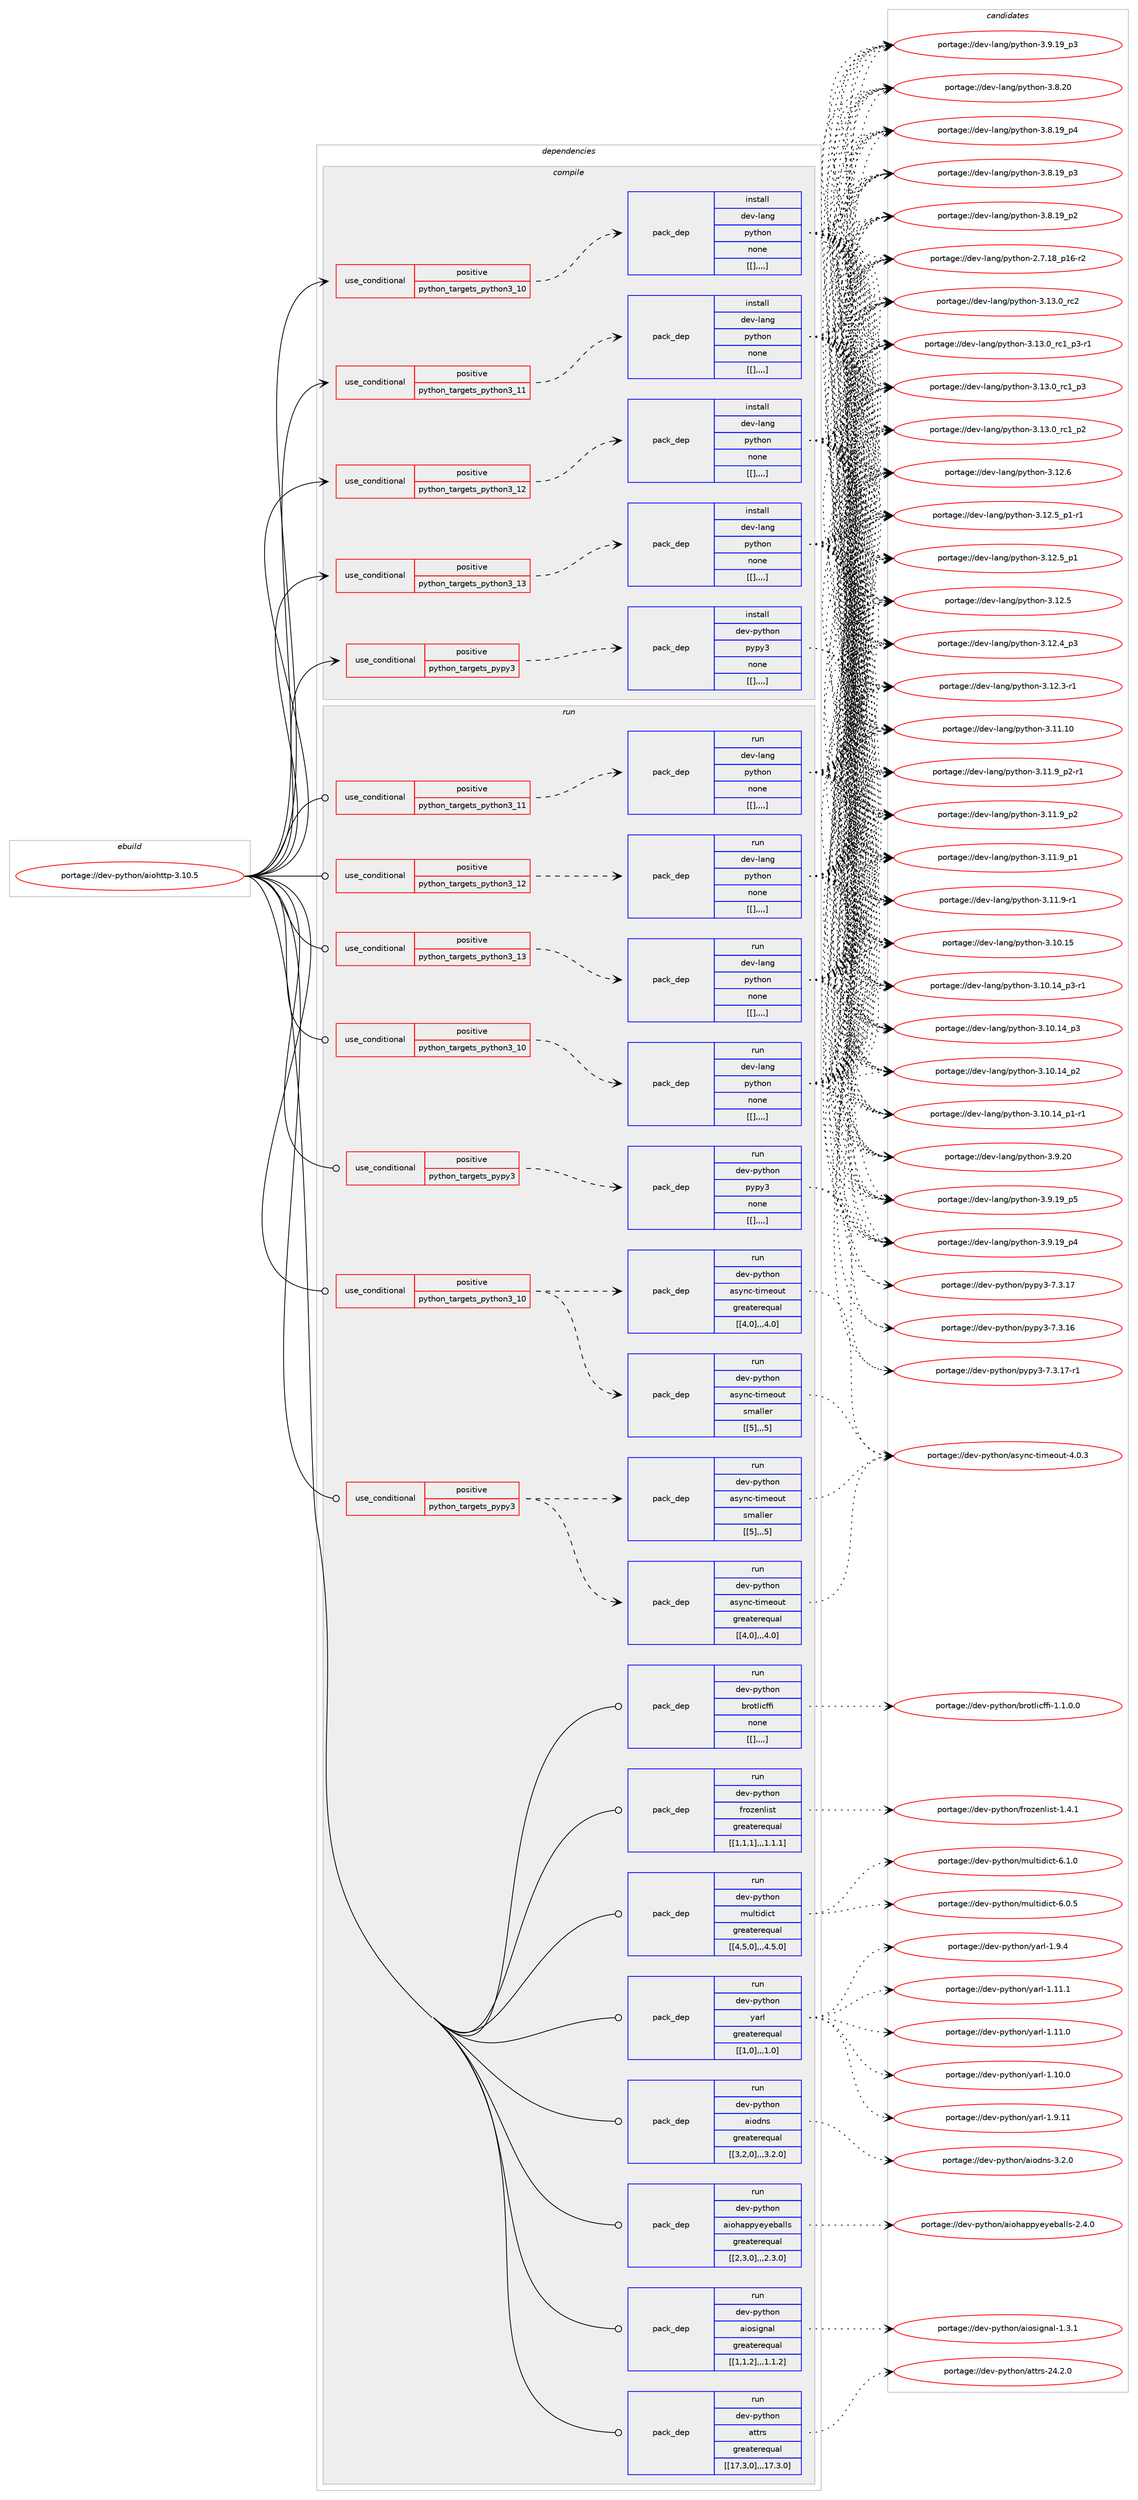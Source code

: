 digraph prolog {

# *************
# Graph options
# *************

newrank=true;
concentrate=true;
compound=true;
graph [rankdir=LR,fontname=Helvetica,fontsize=10,ranksep=1.5];#, ranksep=2.5, nodesep=0.2];
edge  [arrowhead=vee];
node  [fontname=Helvetica,fontsize=10];

# **********
# The ebuild
# **********

subgraph cluster_leftcol {
color=gray;
label=<<i>ebuild</i>>;
id [label="portage://dev-python/aiohttp-3.10.5", color=red, width=4, href="../dev-python/aiohttp-3.10.5.svg"];
}

# ****************
# The dependencies
# ****************

subgraph cluster_midcol {
color=gray;
label=<<i>dependencies</i>>;
subgraph cluster_compile {
fillcolor="#eeeeee";
style=filled;
label=<<i>compile</i>>;
subgraph cond31262 {
dependency142306 [label=<<TABLE BORDER="0" CELLBORDER="1" CELLSPACING="0" CELLPADDING="4"><TR><TD ROWSPAN="3" CELLPADDING="10">use_conditional</TD></TR><TR><TD>positive</TD></TR><TR><TD>python_targets_pypy3</TD></TR></TABLE>>, shape=none, color=red];
subgraph pack109831 {
dependency142307 [label=<<TABLE BORDER="0" CELLBORDER="1" CELLSPACING="0" CELLPADDING="4" WIDTH="220"><TR><TD ROWSPAN="6" CELLPADDING="30">pack_dep</TD></TR><TR><TD WIDTH="110">install</TD></TR><TR><TD>dev-python</TD></TR><TR><TD>pypy3</TD></TR><TR><TD>none</TD></TR><TR><TD>[[],,,,]</TD></TR></TABLE>>, shape=none, color=blue];
}
dependency142306:e -> dependency142307:w [weight=20,style="dashed",arrowhead="vee"];
}
id:e -> dependency142306:w [weight=20,style="solid",arrowhead="vee"];
subgraph cond31263 {
dependency142308 [label=<<TABLE BORDER="0" CELLBORDER="1" CELLSPACING="0" CELLPADDING="4"><TR><TD ROWSPAN="3" CELLPADDING="10">use_conditional</TD></TR><TR><TD>positive</TD></TR><TR><TD>python_targets_python3_10</TD></TR></TABLE>>, shape=none, color=red];
subgraph pack109832 {
dependency142309 [label=<<TABLE BORDER="0" CELLBORDER="1" CELLSPACING="0" CELLPADDING="4" WIDTH="220"><TR><TD ROWSPAN="6" CELLPADDING="30">pack_dep</TD></TR><TR><TD WIDTH="110">install</TD></TR><TR><TD>dev-lang</TD></TR><TR><TD>python</TD></TR><TR><TD>none</TD></TR><TR><TD>[[],,,,]</TD></TR></TABLE>>, shape=none, color=blue];
}
dependency142308:e -> dependency142309:w [weight=20,style="dashed",arrowhead="vee"];
}
id:e -> dependency142308:w [weight=20,style="solid",arrowhead="vee"];
subgraph cond31264 {
dependency142310 [label=<<TABLE BORDER="0" CELLBORDER="1" CELLSPACING="0" CELLPADDING="4"><TR><TD ROWSPAN="3" CELLPADDING="10">use_conditional</TD></TR><TR><TD>positive</TD></TR><TR><TD>python_targets_python3_11</TD></TR></TABLE>>, shape=none, color=red];
subgraph pack109833 {
dependency142311 [label=<<TABLE BORDER="0" CELLBORDER="1" CELLSPACING="0" CELLPADDING="4" WIDTH="220"><TR><TD ROWSPAN="6" CELLPADDING="30">pack_dep</TD></TR><TR><TD WIDTH="110">install</TD></TR><TR><TD>dev-lang</TD></TR><TR><TD>python</TD></TR><TR><TD>none</TD></TR><TR><TD>[[],,,,]</TD></TR></TABLE>>, shape=none, color=blue];
}
dependency142310:e -> dependency142311:w [weight=20,style="dashed",arrowhead="vee"];
}
id:e -> dependency142310:w [weight=20,style="solid",arrowhead="vee"];
subgraph cond31265 {
dependency142312 [label=<<TABLE BORDER="0" CELLBORDER="1" CELLSPACING="0" CELLPADDING="4"><TR><TD ROWSPAN="3" CELLPADDING="10">use_conditional</TD></TR><TR><TD>positive</TD></TR><TR><TD>python_targets_python3_12</TD></TR></TABLE>>, shape=none, color=red];
subgraph pack109834 {
dependency142313 [label=<<TABLE BORDER="0" CELLBORDER="1" CELLSPACING="0" CELLPADDING="4" WIDTH="220"><TR><TD ROWSPAN="6" CELLPADDING="30">pack_dep</TD></TR><TR><TD WIDTH="110">install</TD></TR><TR><TD>dev-lang</TD></TR><TR><TD>python</TD></TR><TR><TD>none</TD></TR><TR><TD>[[],,,,]</TD></TR></TABLE>>, shape=none, color=blue];
}
dependency142312:e -> dependency142313:w [weight=20,style="dashed",arrowhead="vee"];
}
id:e -> dependency142312:w [weight=20,style="solid",arrowhead="vee"];
subgraph cond31266 {
dependency142314 [label=<<TABLE BORDER="0" CELLBORDER="1" CELLSPACING="0" CELLPADDING="4"><TR><TD ROWSPAN="3" CELLPADDING="10">use_conditional</TD></TR><TR><TD>positive</TD></TR><TR><TD>python_targets_python3_13</TD></TR></TABLE>>, shape=none, color=red];
subgraph pack109835 {
dependency142315 [label=<<TABLE BORDER="0" CELLBORDER="1" CELLSPACING="0" CELLPADDING="4" WIDTH="220"><TR><TD ROWSPAN="6" CELLPADDING="30">pack_dep</TD></TR><TR><TD WIDTH="110">install</TD></TR><TR><TD>dev-lang</TD></TR><TR><TD>python</TD></TR><TR><TD>none</TD></TR><TR><TD>[[],,,,]</TD></TR></TABLE>>, shape=none, color=blue];
}
dependency142314:e -> dependency142315:w [weight=20,style="dashed",arrowhead="vee"];
}
id:e -> dependency142314:w [weight=20,style="solid",arrowhead="vee"];
}
subgraph cluster_compileandrun {
fillcolor="#eeeeee";
style=filled;
label=<<i>compile and run</i>>;
}
subgraph cluster_run {
fillcolor="#eeeeee";
style=filled;
label=<<i>run</i>>;
subgraph cond31267 {
dependency142316 [label=<<TABLE BORDER="0" CELLBORDER="1" CELLSPACING="0" CELLPADDING="4"><TR><TD ROWSPAN="3" CELLPADDING="10">use_conditional</TD></TR><TR><TD>positive</TD></TR><TR><TD>python_targets_pypy3</TD></TR></TABLE>>, shape=none, color=red];
subgraph pack109836 {
dependency142317 [label=<<TABLE BORDER="0" CELLBORDER="1" CELLSPACING="0" CELLPADDING="4" WIDTH="220"><TR><TD ROWSPAN="6" CELLPADDING="30">pack_dep</TD></TR><TR><TD WIDTH="110">run</TD></TR><TR><TD>dev-python</TD></TR><TR><TD>async-timeout</TD></TR><TR><TD>smaller</TD></TR><TR><TD>[[5],,,5]</TD></TR></TABLE>>, shape=none, color=blue];
}
dependency142316:e -> dependency142317:w [weight=20,style="dashed",arrowhead="vee"];
subgraph pack109837 {
dependency142318 [label=<<TABLE BORDER="0" CELLBORDER="1" CELLSPACING="0" CELLPADDING="4" WIDTH="220"><TR><TD ROWSPAN="6" CELLPADDING="30">pack_dep</TD></TR><TR><TD WIDTH="110">run</TD></TR><TR><TD>dev-python</TD></TR><TR><TD>async-timeout</TD></TR><TR><TD>greaterequal</TD></TR><TR><TD>[[4,0],,,4.0]</TD></TR></TABLE>>, shape=none, color=blue];
}
dependency142316:e -> dependency142318:w [weight=20,style="dashed",arrowhead="vee"];
}
id:e -> dependency142316:w [weight=20,style="solid",arrowhead="odot"];
subgraph cond31268 {
dependency142319 [label=<<TABLE BORDER="0" CELLBORDER="1" CELLSPACING="0" CELLPADDING="4"><TR><TD ROWSPAN="3" CELLPADDING="10">use_conditional</TD></TR><TR><TD>positive</TD></TR><TR><TD>python_targets_pypy3</TD></TR></TABLE>>, shape=none, color=red];
subgraph pack109838 {
dependency142320 [label=<<TABLE BORDER="0" CELLBORDER="1" CELLSPACING="0" CELLPADDING="4" WIDTH="220"><TR><TD ROWSPAN="6" CELLPADDING="30">pack_dep</TD></TR><TR><TD WIDTH="110">run</TD></TR><TR><TD>dev-python</TD></TR><TR><TD>pypy3</TD></TR><TR><TD>none</TD></TR><TR><TD>[[],,,,]</TD></TR></TABLE>>, shape=none, color=blue];
}
dependency142319:e -> dependency142320:w [weight=20,style="dashed",arrowhead="vee"];
}
id:e -> dependency142319:w [weight=20,style="solid",arrowhead="odot"];
subgraph cond31269 {
dependency142321 [label=<<TABLE BORDER="0" CELLBORDER="1" CELLSPACING="0" CELLPADDING="4"><TR><TD ROWSPAN="3" CELLPADDING="10">use_conditional</TD></TR><TR><TD>positive</TD></TR><TR><TD>python_targets_python3_10</TD></TR></TABLE>>, shape=none, color=red];
subgraph pack109839 {
dependency142322 [label=<<TABLE BORDER="0" CELLBORDER="1" CELLSPACING="0" CELLPADDING="4" WIDTH="220"><TR><TD ROWSPAN="6" CELLPADDING="30">pack_dep</TD></TR><TR><TD WIDTH="110">run</TD></TR><TR><TD>dev-lang</TD></TR><TR><TD>python</TD></TR><TR><TD>none</TD></TR><TR><TD>[[],,,,]</TD></TR></TABLE>>, shape=none, color=blue];
}
dependency142321:e -> dependency142322:w [weight=20,style="dashed",arrowhead="vee"];
}
id:e -> dependency142321:w [weight=20,style="solid",arrowhead="odot"];
subgraph cond31270 {
dependency142323 [label=<<TABLE BORDER="0" CELLBORDER="1" CELLSPACING="0" CELLPADDING="4"><TR><TD ROWSPAN="3" CELLPADDING="10">use_conditional</TD></TR><TR><TD>positive</TD></TR><TR><TD>python_targets_python3_10</TD></TR></TABLE>>, shape=none, color=red];
subgraph pack109840 {
dependency142324 [label=<<TABLE BORDER="0" CELLBORDER="1" CELLSPACING="0" CELLPADDING="4" WIDTH="220"><TR><TD ROWSPAN="6" CELLPADDING="30">pack_dep</TD></TR><TR><TD WIDTH="110">run</TD></TR><TR><TD>dev-python</TD></TR><TR><TD>async-timeout</TD></TR><TR><TD>smaller</TD></TR><TR><TD>[[5],,,5]</TD></TR></TABLE>>, shape=none, color=blue];
}
dependency142323:e -> dependency142324:w [weight=20,style="dashed",arrowhead="vee"];
subgraph pack109841 {
dependency142325 [label=<<TABLE BORDER="0" CELLBORDER="1" CELLSPACING="0" CELLPADDING="4" WIDTH="220"><TR><TD ROWSPAN="6" CELLPADDING="30">pack_dep</TD></TR><TR><TD WIDTH="110">run</TD></TR><TR><TD>dev-python</TD></TR><TR><TD>async-timeout</TD></TR><TR><TD>greaterequal</TD></TR><TR><TD>[[4,0],,,4.0]</TD></TR></TABLE>>, shape=none, color=blue];
}
dependency142323:e -> dependency142325:w [weight=20,style="dashed",arrowhead="vee"];
}
id:e -> dependency142323:w [weight=20,style="solid",arrowhead="odot"];
subgraph cond31271 {
dependency142326 [label=<<TABLE BORDER="0" CELLBORDER="1" CELLSPACING="0" CELLPADDING="4"><TR><TD ROWSPAN="3" CELLPADDING="10">use_conditional</TD></TR><TR><TD>positive</TD></TR><TR><TD>python_targets_python3_11</TD></TR></TABLE>>, shape=none, color=red];
subgraph pack109842 {
dependency142327 [label=<<TABLE BORDER="0" CELLBORDER="1" CELLSPACING="0" CELLPADDING="4" WIDTH="220"><TR><TD ROWSPAN="6" CELLPADDING="30">pack_dep</TD></TR><TR><TD WIDTH="110">run</TD></TR><TR><TD>dev-lang</TD></TR><TR><TD>python</TD></TR><TR><TD>none</TD></TR><TR><TD>[[],,,,]</TD></TR></TABLE>>, shape=none, color=blue];
}
dependency142326:e -> dependency142327:w [weight=20,style="dashed",arrowhead="vee"];
}
id:e -> dependency142326:w [weight=20,style="solid",arrowhead="odot"];
subgraph cond31272 {
dependency142328 [label=<<TABLE BORDER="0" CELLBORDER="1" CELLSPACING="0" CELLPADDING="4"><TR><TD ROWSPAN="3" CELLPADDING="10">use_conditional</TD></TR><TR><TD>positive</TD></TR><TR><TD>python_targets_python3_12</TD></TR></TABLE>>, shape=none, color=red];
subgraph pack109843 {
dependency142329 [label=<<TABLE BORDER="0" CELLBORDER="1" CELLSPACING="0" CELLPADDING="4" WIDTH="220"><TR><TD ROWSPAN="6" CELLPADDING="30">pack_dep</TD></TR><TR><TD WIDTH="110">run</TD></TR><TR><TD>dev-lang</TD></TR><TR><TD>python</TD></TR><TR><TD>none</TD></TR><TR><TD>[[],,,,]</TD></TR></TABLE>>, shape=none, color=blue];
}
dependency142328:e -> dependency142329:w [weight=20,style="dashed",arrowhead="vee"];
}
id:e -> dependency142328:w [weight=20,style="solid",arrowhead="odot"];
subgraph cond31273 {
dependency142330 [label=<<TABLE BORDER="0" CELLBORDER="1" CELLSPACING="0" CELLPADDING="4"><TR><TD ROWSPAN="3" CELLPADDING="10">use_conditional</TD></TR><TR><TD>positive</TD></TR><TR><TD>python_targets_python3_13</TD></TR></TABLE>>, shape=none, color=red];
subgraph pack109844 {
dependency142331 [label=<<TABLE BORDER="0" CELLBORDER="1" CELLSPACING="0" CELLPADDING="4" WIDTH="220"><TR><TD ROWSPAN="6" CELLPADDING="30">pack_dep</TD></TR><TR><TD WIDTH="110">run</TD></TR><TR><TD>dev-lang</TD></TR><TR><TD>python</TD></TR><TR><TD>none</TD></TR><TR><TD>[[],,,,]</TD></TR></TABLE>>, shape=none, color=blue];
}
dependency142330:e -> dependency142331:w [weight=20,style="dashed",arrowhead="vee"];
}
id:e -> dependency142330:w [weight=20,style="solid",arrowhead="odot"];
subgraph pack109845 {
dependency142332 [label=<<TABLE BORDER="0" CELLBORDER="1" CELLSPACING="0" CELLPADDING="4" WIDTH="220"><TR><TD ROWSPAN="6" CELLPADDING="30">pack_dep</TD></TR><TR><TD WIDTH="110">run</TD></TR><TR><TD>dev-python</TD></TR><TR><TD>aiodns</TD></TR><TR><TD>greaterequal</TD></TR><TR><TD>[[3,2,0],,,3.2.0]</TD></TR></TABLE>>, shape=none, color=blue];
}
id:e -> dependency142332:w [weight=20,style="solid",arrowhead="odot"];
subgraph pack109846 {
dependency142333 [label=<<TABLE BORDER="0" CELLBORDER="1" CELLSPACING="0" CELLPADDING="4" WIDTH="220"><TR><TD ROWSPAN="6" CELLPADDING="30">pack_dep</TD></TR><TR><TD WIDTH="110">run</TD></TR><TR><TD>dev-python</TD></TR><TR><TD>aiohappyeyeballs</TD></TR><TR><TD>greaterequal</TD></TR><TR><TD>[[2,3,0],,,2.3.0]</TD></TR></TABLE>>, shape=none, color=blue];
}
id:e -> dependency142333:w [weight=20,style="solid",arrowhead="odot"];
subgraph pack109847 {
dependency142334 [label=<<TABLE BORDER="0" CELLBORDER="1" CELLSPACING="0" CELLPADDING="4" WIDTH="220"><TR><TD ROWSPAN="6" CELLPADDING="30">pack_dep</TD></TR><TR><TD WIDTH="110">run</TD></TR><TR><TD>dev-python</TD></TR><TR><TD>aiosignal</TD></TR><TR><TD>greaterequal</TD></TR><TR><TD>[[1,1,2],,,1.1.2]</TD></TR></TABLE>>, shape=none, color=blue];
}
id:e -> dependency142334:w [weight=20,style="solid",arrowhead="odot"];
subgraph pack109848 {
dependency142335 [label=<<TABLE BORDER="0" CELLBORDER="1" CELLSPACING="0" CELLPADDING="4" WIDTH="220"><TR><TD ROWSPAN="6" CELLPADDING="30">pack_dep</TD></TR><TR><TD WIDTH="110">run</TD></TR><TR><TD>dev-python</TD></TR><TR><TD>attrs</TD></TR><TR><TD>greaterequal</TD></TR><TR><TD>[[17,3,0],,,17.3.0]</TD></TR></TABLE>>, shape=none, color=blue];
}
id:e -> dependency142335:w [weight=20,style="solid",arrowhead="odot"];
subgraph pack109849 {
dependency142336 [label=<<TABLE BORDER="0" CELLBORDER="1" CELLSPACING="0" CELLPADDING="4" WIDTH="220"><TR><TD ROWSPAN="6" CELLPADDING="30">pack_dep</TD></TR><TR><TD WIDTH="110">run</TD></TR><TR><TD>dev-python</TD></TR><TR><TD>brotlicffi</TD></TR><TR><TD>none</TD></TR><TR><TD>[[],,,,]</TD></TR></TABLE>>, shape=none, color=blue];
}
id:e -> dependency142336:w [weight=20,style="solid",arrowhead="odot"];
subgraph pack109850 {
dependency142337 [label=<<TABLE BORDER="0" CELLBORDER="1" CELLSPACING="0" CELLPADDING="4" WIDTH="220"><TR><TD ROWSPAN="6" CELLPADDING="30">pack_dep</TD></TR><TR><TD WIDTH="110">run</TD></TR><TR><TD>dev-python</TD></TR><TR><TD>frozenlist</TD></TR><TR><TD>greaterequal</TD></TR><TR><TD>[[1,1,1],,,1.1.1]</TD></TR></TABLE>>, shape=none, color=blue];
}
id:e -> dependency142337:w [weight=20,style="solid",arrowhead="odot"];
subgraph pack109851 {
dependency142338 [label=<<TABLE BORDER="0" CELLBORDER="1" CELLSPACING="0" CELLPADDING="4" WIDTH="220"><TR><TD ROWSPAN="6" CELLPADDING="30">pack_dep</TD></TR><TR><TD WIDTH="110">run</TD></TR><TR><TD>dev-python</TD></TR><TR><TD>multidict</TD></TR><TR><TD>greaterequal</TD></TR><TR><TD>[[4,5,0],,,4.5.0]</TD></TR></TABLE>>, shape=none, color=blue];
}
id:e -> dependency142338:w [weight=20,style="solid",arrowhead="odot"];
subgraph pack109852 {
dependency142339 [label=<<TABLE BORDER="0" CELLBORDER="1" CELLSPACING="0" CELLPADDING="4" WIDTH="220"><TR><TD ROWSPAN="6" CELLPADDING="30">pack_dep</TD></TR><TR><TD WIDTH="110">run</TD></TR><TR><TD>dev-python</TD></TR><TR><TD>yarl</TD></TR><TR><TD>greaterequal</TD></TR><TR><TD>[[1,0],,,1.0]</TD></TR></TABLE>>, shape=none, color=blue];
}
id:e -> dependency142339:w [weight=20,style="solid",arrowhead="odot"];
}
}

# **************
# The candidates
# **************

subgraph cluster_choices {
rank=same;
color=gray;
label=<<i>candidates</i>>;

subgraph choice109831 {
color=black;
nodesep=1;
choice100101118451121211161041111104711212111212151455546514649554511449 [label="portage://dev-python/pypy3-7.3.17-r1", color=red, width=4,href="../dev-python/pypy3-7.3.17-r1.svg"];
choice10010111845112121116104111110471121211121215145554651464955 [label="portage://dev-python/pypy3-7.3.17", color=red, width=4,href="../dev-python/pypy3-7.3.17.svg"];
choice10010111845112121116104111110471121211121215145554651464954 [label="portage://dev-python/pypy3-7.3.16", color=red, width=4,href="../dev-python/pypy3-7.3.16.svg"];
dependency142307:e -> choice100101118451121211161041111104711212111212151455546514649554511449:w [style=dotted,weight="100"];
dependency142307:e -> choice10010111845112121116104111110471121211121215145554651464955:w [style=dotted,weight="100"];
dependency142307:e -> choice10010111845112121116104111110471121211121215145554651464954:w [style=dotted,weight="100"];
}
subgraph choice109832 {
color=black;
nodesep=1;
choice10010111845108971101034711212111610411111045514649514648951149950 [label="portage://dev-lang/python-3.13.0_rc2", color=red, width=4,href="../dev-lang/python-3.13.0_rc2.svg"];
choice1001011184510897110103471121211161041111104551464951464895114994995112514511449 [label="portage://dev-lang/python-3.13.0_rc1_p3-r1", color=red, width=4,href="../dev-lang/python-3.13.0_rc1_p3-r1.svg"];
choice100101118451089711010347112121116104111110455146495146489511499499511251 [label="portage://dev-lang/python-3.13.0_rc1_p3", color=red, width=4,href="../dev-lang/python-3.13.0_rc1_p3.svg"];
choice100101118451089711010347112121116104111110455146495146489511499499511250 [label="portage://dev-lang/python-3.13.0_rc1_p2", color=red, width=4,href="../dev-lang/python-3.13.0_rc1_p2.svg"];
choice10010111845108971101034711212111610411111045514649504654 [label="portage://dev-lang/python-3.12.6", color=red, width=4,href="../dev-lang/python-3.12.6.svg"];
choice1001011184510897110103471121211161041111104551464950465395112494511449 [label="portage://dev-lang/python-3.12.5_p1-r1", color=red, width=4,href="../dev-lang/python-3.12.5_p1-r1.svg"];
choice100101118451089711010347112121116104111110455146495046539511249 [label="portage://dev-lang/python-3.12.5_p1", color=red, width=4,href="../dev-lang/python-3.12.5_p1.svg"];
choice10010111845108971101034711212111610411111045514649504653 [label="portage://dev-lang/python-3.12.5", color=red, width=4,href="../dev-lang/python-3.12.5.svg"];
choice100101118451089711010347112121116104111110455146495046529511251 [label="portage://dev-lang/python-3.12.4_p3", color=red, width=4,href="../dev-lang/python-3.12.4_p3.svg"];
choice100101118451089711010347112121116104111110455146495046514511449 [label="portage://dev-lang/python-3.12.3-r1", color=red, width=4,href="../dev-lang/python-3.12.3-r1.svg"];
choice1001011184510897110103471121211161041111104551464949464948 [label="portage://dev-lang/python-3.11.10", color=red, width=4,href="../dev-lang/python-3.11.10.svg"];
choice1001011184510897110103471121211161041111104551464949465795112504511449 [label="portage://dev-lang/python-3.11.9_p2-r1", color=red, width=4,href="../dev-lang/python-3.11.9_p2-r1.svg"];
choice100101118451089711010347112121116104111110455146494946579511250 [label="portage://dev-lang/python-3.11.9_p2", color=red, width=4,href="../dev-lang/python-3.11.9_p2.svg"];
choice100101118451089711010347112121116104111110455146494946579511249 [label="portage://dev-lang/python-3.11.9_p1", color=red, width=4,href="../dev-lang/python-3.11.9_p1.svg"];
choice100101118451089711010347112121116104111110455146494946574511449 [label="portage://dev-lang/python-3.11.9-r1", color=red, width=4,href="../dev-lang/python-3.11.9-r1.svg"];
choice1001011184510897110103471121211161041111104551464948464953 [label="portage://dev-lang/python-3.10.15", color=red, width=4,href="../dev-lang/python-3.10.15.svg"];
choice100101118451089711010347112121116104111110455146494846495295112514511449 [label="portage://dev-lang/python-3.10.14_p3-r1", color=red, width=4,href="../dev-lang/python-3.10.14_p3-r1.svg"];
choice10010111845108971101034711212111610411111045514649484649529511251 [label="portage://dev-lang/python-3.10.14_p3", color=red, width=4,href="../dev-lang/python-3.10.14_p3.svg"];
choice10010111845108971101034711212111610411111045514649484649529511250 [label="portage://dev-lang/python-3.10.14_p2", color=red, width=4,href="../dev-lang/python-3.10.14_p2.svg"];
choice100101118451089711010347112121116104111110455146494846495295112494511449 [label="portage://dev-lang/python-3.10.14_p1-r1", color=red, width=4,href="../dev-lang/python-3.10.14_p1-r1.svg"];
choice10010111845108971101034711212111610411111045514657465048 [label="portage://dev-lang/python-3.9.20", color=red, width=4,href="../dev-lang/python-3.9.20.svg"];
choice100101118451089711010347112121116104111110455146574649579511253 [label="portage://dev-lang/python-3.9.19_p5", color=red, width=4,href="../dev-lang/python-3.9.19_p5.svg"];
choice100101118451089711010347112121116104111110455146574649579511252 [label="portage://dev-lang/python-3.9.19_p4", color=red, width=4,href="../dev-lang/python-3.9.19_p4.svg"];
choice100101118451089711010347112121116104111110455146574649579511251 [label="portage://dev-lang/python-3.9.19_p3", color=red, width=4,href="../dev-lang/python-3.9.19_p3.svg"];
choice10010111845108971101034711212111610411111045514656465048 [label="portage://dev-lang/python-3.8.20", color=red, width=4,href="../dev-lang/python-3.8.20.svg"];
choice100101118451089711010347112121116104111110455146564649579511252 [label="portage://dev-lang/python-3.8.19_p4", color=red, width=4,href="../dev-lang/python-3.8.19_p4.svg"];
choice100101118451089711010347112121116104111110455146564649579511251 [label="portage://dev-lang/python-3.8.19_p3", color=red, width=4,href="../dev-lang/python-3.8.19_p3.svg"];
choice100101118451089711010347112121116104111110455146564649579511250 [label="portage://dev-lang/python-3.8.19_p2", color=red, width=4,href="../dev-lang/python-3.8.19_p2.svg"];
choice100101118451089711010347112121116104111110455046554649569511249544511450 [label="portage://dev-lang/python-2.7.18_p16-r2", color=red, width=4,href="../dev-lang/python-2.7.18_p16-r2.svg"];
dependency142309:e -> choice10010111845108971101034711212111610411111045514649514648951149950:w [style=dotted,weight="100"];
dependency142309:e -> choice1001011184510897110103471121211161041111104551464951464895114994995112514511449:w [style=dotted,weight="100"];
dependency142309:e -> choice100101118451089711010347112121116104111110455146495146489511499499511251:w [style=dotted,weight="100"];
dependency142309:e -> choice100101118451089711010347112121116104111110455146495146489511499499511250:w [style=dotted,weight="100"];
dependency142309:e -> choice10010111845108971101034711212111610411111045514649504654:w [style=dotted,weight="100"];
dependency142309:e -> choice1001011184510897110103471121211161041111104551464950465395112494511449:w [style=dotted,weight="100"];
dependency142309:e -> choice100101118451089711010347112121116104111110455146495046539511249:w [style=dotted,weight="100"];
dependency142309:e -> choice10010111845108971101034711212111610411111045514649504653:w [style=dotted,weight="100"];
dependency142309:e -> choice100101118451089711010347112121116104111110455146495046529511251:w [style=dotted,weight="100"];
dependency142309:e -> choice100101118451089711010347112121116104111110455146495046514511449:w [style=dotted,weight="100"];
dependency142309:e -> choice1001011184510897110103471121211161041111104551464949464948:w [style=dotted,weight="100"];
dependency142309:e -> choice1001011184510897110103471121211161041111104551464949465795112504511449:w [style=dotted,weight="100"];
dependency142309:e -> choice100101118451089711010347112121116104111110455146494946579511250:w [style=dotted,weight="100"];
dependency142309:e -> choice100101118451089711010347112121116104111110455146494946579511249:w [style=dotted,weight="100"];
dependency142309:e -> choice100101118451089711010347112121116104111110455146494946574511449:w [style=dotted,weight="100"];
dependency142309:e -> choice1001011184510897110103471121211161041111104551464948464953:w [style=dotted,weight="100"];
dependency142309:e -> choice100101118451089711010347112121116104111110455146494846495295112514511449:w [style=dotted,weight="100"];
dependency142309:e -> choice10010111845108971101034711212111610411111045514649484649529511251:w [style=dotted,weight="100"];
dependency142309:e -> choice10010111845108971101034711212111610411111045514649484649529511250:w [style=dotted,weight="100"];
dependency142309:e -> choice100101118451089711010347112121116104111110455146494846495295112494511449:w [style=dotted,weight="100"];
dependency142309:e -> choice10010111845108971101034711212111610411111045514657465048:w [style=dotted,weight="100"];
dependency142309:e -> choice100101118451089711010347112121116104111110455146574649579511253:w [style=dotted,weight="100"];
dependency142309:e -> choice100101118451089711010347112121116104111110455146574649579511252:w [style=dotted,weight="100"];
dependency142309:e -> choice100101118451089711010347112121116104111110455146574649579511251:w [style=dotted,weight="100"];
dependency142309:e -> choice10010111845108971101034711212111610411111045514656465048:w [style=dotted,weight="100"];
dependency142309:e -> choice100101118451089711010347112121116104111110455146564649579511252:w [style=dotted,weight="100"];
dependency142309:e -> choice100101118451089711010347112121116104111110455146564649579511251:w [style=dotted,weight="100"];
dependency142309:e -> choice100101118451089711010347112121116104111110455146564649579511250:w [style=dotted,weight="100"];
dependency142309:e -> choice100101118451089711010347112121116104111110455046554649569511249544511450:w [style=dotted,weight="100"];
}
subgraph choice109833 {
color=black;
nodesep=1;
choice10010111845108971101034711212111610411111045514649514648951149950 [label="portage://dev-lang/python-3.13.0_rc2", color=red, width=4,href="../dev-lang/python-3.13.0_rc2.svg"];
choice1001011184510897110103471121211161041111104551464951464895114994995112514511449 [label="portage://dev-lang/python-3.13.0_rc1_p3-r1", color=red, width=4,href="../dev-lang/python-3.13.0_rc1_p3-r1.svg"];
choice100101118451089711010347112121116104111110455146495146489511499499511251 [label="portage://dev-lang/python-3.13.0_rc1_p3", color=red, width=4,href="../dev-lang/python-3.13.0_rc1_p3.svg"];
choice100101118451089711010347112121116104111110455146495146489511499499511250 [label="portage://dev-lang/python-3.13.0_rc1_p2", color=red, width=4,href="../dev-lang/python-3.13.0_rc1_p2.svg"];
choice10010111845108971101034711212111610411111045514649504654 [label="portage://dev-lang/python-3.12.6", color=red, width=4,href="../dev-lang/python-3.12.6.svg"];
choice1001011184510897110103471121211161041111104551464950465395112494511449 [label="portage://dev-lang/python-3.12.5_p1-r1", color=red, width=4,href="../dev-lang/python-3.12.5_p1-r1.svg"];
choice100101118451089711010347112121116104111110455146495046539511249 [label="portage://dev-lang/python-3.12.5_p1", color=red, width=4,href="../dev-lang/python-3.12.5_p1.svg"];
choice10010111845108971101034711212111610411111045514649504653 [label="portage://dev-lang/python-3.12.5", color=red, width=4,href="../dev-lang/python-3.12.5.svg"];
choice100101118451089711010347112121116104111110455146495046529511251 [label="portage://dev-lang/python-3.12.4_p3", color=red, width=4,href="../dev-lang/python-3.12.4_p3.svg"];
choice100101118451089711010347112121116104111110455146495046514511449 [label="portage://dev-lang/python-3.12.3-r1", color=red, width=4,href="../dev-lang/python-3.12.3-r1.svg"];
choice1001011184510897110103471121211161041111104551464949464948 [label="portage://dev-lang/python-3.11.10", color=red, width=4,href="../dev-lang/python-3.11.10.svg"];
choice1001011184510897110103471121211161041111104551464949465795112504511449 [label="portage://dev-lang/python-3.11.9_p2-r1", color=red, width=4,href="../dev-lang/python-3.11.9_p2-r1.svg"];
choice100101118451089711010347112121116104111110455146494946579511250 [label="portage://dev-lang/python-3.11.9_p2", color=red, width=4,href="../dev-lang/python-3.11.9_p2.svg"];
choice100101118451089711010347112121116104111110455146494946579511249 [label="portage://dev-lang/python-3.11.9_p1", color=red, width=4,href="../dev-lang/python-3.11.9_p1.svg"];
choice100101118451089711010347112121116104111110455146494946574511449 [label="portage://dev-lang/python-3.11.9-r1", color=red, width=4,href="../dev-lang/python-3.11.9-r1.svg"];
choice1001011184510897110103471121211161041111104551464948464953 [label="portage://dev-lang/python-3.10.15", color=red, width=4,href="../dev-lang/python-3.10.15.svg"];
choice100101118451089711010347112121116104111110455146494846495295112514511449 [label="portage://dev-lang/python-3.10.14_p3-r1", color=red, width=4,href="../dev-lang/python-3.10.14_p3-r1.svg"];
choice10010111845108971101034711212111610411111045514649484649529511251 [label="portage://dev-lang/python-3.10.14_p3", color=red, width=4,href="../dev-lang/python-3.10.14_p3.svg"];
choice10010111845108971101034711212111610411111045514649484649529511250 [label="portage://dev-lang/python-3.10.14_p2", color=red, width=4,href="../dev-lang/python-3.10.14_p2.svg"];
choice100101118451089711010347112121116104111110455146494846495295112494511449 [label="portage://dev-lang/python-3.10.14_p1-r1", color=red, width=4,href="../dev-lang/python-3.10.14_p1-r1.svg"];
choice10010111845108971101034711212111610411111045514657465048 [label="portage://dev-lang/python-3.9.20", color=red, width=4,href="../dev-lang/python-3.9.20.svg"];
choice100101118451089711010347112121116104111110455146574649579511253 [label="portage://dev-lang/python-3.9.19_p5", color=red, width=4,href="../dev-lang/python-3.9.19_p5.svg"];
choice100101118451089711010347112121116104111110455146574649579511252 [label="portage://dev-lang/python-3.9.19_p4", color=red, width=4,href="../dev-lang/python-3.9.19_p4.svg"];
choice100101118451089711010347112121116104111110455146574649579511251 [label="portage://dev-lang/python-3.9.19_p3", color=red, width=4,href="../dev-lang/python-3.9.19_p3.svg"];
choice10010111845108971101034711212111610411111045514656465048 [label="portage://dev-lang/python-3.8.20", color=red, width=4,href="../dev-lang/python-3.8.20.svg"];
choice100101118451089711010347112121116104111110455146564649579511252 [label="portage://dev-lang/python-3.8.19_p4", color=red, width=4,href="../dev-lang/python-3.8.19_p4.svg"];
choice100101118451089711010347112121116104111110455146564649579511251 [label="portage://dev-lang/python-3.8.19_p3", color=red, width=4,href="../dev-lang/python-3.8.19_p3.svg"];
choice100101118451089711010347112121116104111110455146564649579511250 [label="portage://dev-lang/python-3.8.19_p2", color=red, width=4,href="../dev-lang/python-3.8.19_p2.svg"];
choice100101118451089711010347112121116104111110455046554649569511249544511450 [label="portage://dev-lang/python-2.7.18_p16-r2", color=red, width=4,href="../dev-lang/python-2.7.18_p16-r2.svg"];
dependency142311:e -> choice10010111845108971101034711212111610411111045514649514648951149950:w [style=dotted,weight="100"];
dependency142311:e -> choice1001011184510897110103471121211161041111104551464951464895114994995112514511449:w [style=dotted,weight="100"];
dependency142311:e -> choice100101118451089711010347112121116104111110455146495146489511499499511251:w [style=dotted,weight="100"];
dependency142311:e -> choice100101118451089711010347112121116104111110455146495146489511499499511250:w [style=dotted,weight="100"];
dependency142311:e -> choice10010111845108971101034711212111610411111045514649504654:w [style=dotted,weight="100"];
dependency142311:e -> choice1001011184510897110103471121211161041111104551464950465395112494511449:w [style=dotted,weight="100"];
dependency142311:e -> choice100101118451089711010347112121116104111110455146495046539511249:w [style=dotted,weight="100"];
dependency142311:e -> choice10010111845108971101034711212111610411111045514649504653:w [style=dotted,weight="100"];
dependency142311:e -> choice100101118451089711010347112121116104111110455146495046529511251:w [style=dotted,weight="100"];
dependency142311:e -> choice100101118451089711010347112121116104111110455146495046514511449:w [style=dotted,weight="100"];
dependency142311:e -> choice1001011184510897110103471121211161041111104551464949464948:w [style=dotted,weight="100"];
dependency142311:e -> choice1001011184510897110103471121211161041111104551464949465795112504511449:w [style=dotted,weight="100"];
dependency142311:e -> choice100101118451089711010347112121116104111110455146494946579511250:w [style=dotted,weight="100"];
dependency142311:e -> choice100101118451089711010347112121116104111110455146494946579511249:w [style=dotted,weight="100"];
dependency142311:e -> choice100101118451089711010347112121116104111110455146494946574511449:w [style=dotted,weight="100"];
dependency142311:e -> choice1001011184510897110103471121211161041111104551464948464953:w [style=dotted,weight="100"];
dependency142311:e -> choice100101118451089711010347112121116104111110455146494846495295112514511449:w [style=dotted,weight="100"];
dependency142311:e -> choice10010111845108971101034711212111610411111045514649484649529511251:w [style=dotted,weight="100"];
dependency142311:e -> choice10010111845108971101034711212111610411111045514649484649529511250:w [style=dotted,weight="100"];
dependency142311:e -> choice100101118451089711010347112121116104111110455146494846495295112494511449:w [style=dotted,weight="100"];
dependency142311:e -> choice10010111845108971101034711212111610411111045514657465048:w [style=dotted,weight="100"];
dependency142311:e -> choice100101118451089711010347112121116104111110455146574649579511253:w [style=dotted,weight="100"];
dependency142311:e -> choice100101118451089711010347112121116104111110455146574649579511252:w [style=dotted,weight="100"];
dependency142311:e -> choice100101118451089711010347112121116104111110455146574649579511251:w [style=dotted,weight="100"];
dependency142311:e -> choice10010111845108971101034711212111610411111045514656465048:w [style=dotted,weight="100"];
dependency142311:e -> choice100101118451089711010347112121116104111110455146564649579511252:w [style=dotted,weight="100"];
dependency142311:e -> choice100101118451089711010347112121116104111110455146564649579511251:w [style=dotted,weight="100"];
dependency142311:e -> choice100101118451089711010347112121116104111110455146564649579511250:w [style=dotted,weight="100"];
dependency142311:e -> choice100101118451089711010347112121116104111110455046554649569511249544511450:w [style=dotted,weight="100"];
}
subgraph choice109834 {
color=black;
nodesep=1;
choice10010111845108971101034711212111610411111045514649514648951149950 [label="portage://dev-lang/python-3.13.0_rc2", color=red, width=4,href="../dev-lang/python-3.13.0_rc2.svg"];
choice1001011184510897110103471121211161041111104551464951464895114994995112514511449 [label="portage://dev-lang/python-3.13.0_rc1_p3-r1", color=red, width=4,href="../dev-lang/python-3.13.0_rc1_p3-r1.svg"];
choice100101118451089711010347112121116104111110455146495146489511499499511251 [label="portage://dev-lang/python-3.13.0_rc1_p3", color=red, width=4,href="../dev-lang/python-3.13.0_rc1_p3.svg"];
choice100101118451089711010347112121116104111110455146495146489511499499511250 [label="portage://dev-lang/python-3.13.0_rc1_p2", color=red, width=4,href="../dev-lang/python-3.13.0_rc1_p2.svg"];
choice10010111845108971101034711212111610411111045514649504654 [label="portage://dev-lang/python-3.12.6", color=red, width=4,href="../dev-lang/python-3.12.6.svg"];
choice1001011184510897110103471121211161041111104551464950465395112494511449 [label="portage://dev-lang/python-3.12.5_p1-r1", color=red, width=4,href="../dev-lang/python-3.12.5_p1-r1.svg"];
choice100101118451089711010347112121116104111110455146495046539511249 [label="portage://dev-lang/python-3.12.5_p1", color=red, width=4,href="../dev-lang/python-3.12.5_p1.svg"];
choice10010111845108971101034711212111610411111045514649504653 [label="portage://dev-lang/python-3.12.5", color=red, width=4,href="../dev-lang/python-3.12.5.svg"];
choice100101118451089711010347112121116104111110455146495046529511251 [label="portage://dev-lang/python-3.12.4_p3", color=red, width=4,href="../dev-lang/python-3.12.4_p3.svg"];
choice100101118451089711010347112121116104111110455146495046514511449 [label="portage://dev-lang/python-3.12.3-r1", color=red, width=4,href="../dev-lang/python-3.12.3-r1.svg"];
choice1001011184510897110103471121211161041111104551464949464948 [label="portage://dev-lang/python-3.11.10", color=red, width=4,href="../dev-lang/python-3.11.10.svg"];
choice1001011184510897110103471121211161041111104551464949465795112504511449 [label="portage://dev-lang/python-3.11.9_p2-r1", color=red, width=4,href="../dev-lang/python-3.11.9_p2-r1.svg"];
choice100101118451089711010347112121116104111110455146494946579511250 [label="portage://dev-lang/python-3.11.9_p2", color=red, width=4,href="../dev-lang/python-3.11.9_p2.svg"];
choice100101118451089711010347112121116104111110455146494946579511249 [label="portage://dev-lang/python-3.11.9_p1", color=red, width=4,href="../dev-lang/python-3.11.9_p1.svg"];
choice100101118451089711010347112121116104111110455146494946574511449 [label="portage://dev-lang/python-3.11.9-r1", color=red, width=4,href="../dev-lang/python-3.11.9-r1.svg"];
choice1001011184510897110103471121211161041111104551464948464953 [label="portage://dev-lang/python-3.10.15", color=red, width=4,href="../dev-lang/python-3.10.15.svg"];
choice100101118451089711010347112121116104111110455146494846495295112514511449 [label="portage://dev-lang/python-3.10.14_p3-r1", color=red, width=4,href="../dev-lang/python-3.10.14_p3-r1.svg"];
choice10010111845108971101034711212111610411111045514649484649529511251 [label="portage://dev-lang/python-3.10.14_p3", color=red, width=4,href="../dev-lang/python-3.10.14_p3.svg"];
choice10010111845108971101034711212111610411111045514649484649529511250 [label="portage://dev-lang/python-3.10.14_p2", color=red, width=4,href="../dev-lang/python-3.10.14_p2.svg"];
choice100101118451089711010347112121116104111110455146494846495295112494511449 [label="portage://dev-lang/python-3.10.14_p1-r1", color=red, width=4,href="../dev-lang/python-3.10.14_p1-r1.svg"];
choice10010111845108971101034711212111610411111045514657465048 [label="portage://dev-lang/python-3.9.20", color=red, width=4,href="../dev-lang/python-3.9.20.svg"];
choice100101118451089711010347112121116104111110455146574649579511253 [label="portage://dev-lang/python-3.9.19_p5", color=red, width=4,href="../dev-lang/python-3.9.19_p5.svg"];
choice100101118451089711010347112121116104111110455146574649579511252 [label="portage://dev-lang/python-3.9.19_p4", color=red, width=4,href="../dev-lang/python-3.9.19_p4.svg"];
choice100101118451089711010347112121116104111110455146574649579511251 [label="portage://dev-lang/python-3.9.19_p3", color=red, width=4,href="../dev-lang/python-3.9.19_p3.svg"];
choice10010111845108971101034711212111610411111045514656465048 [label="portage://dev-lang/python-3.8.20", color=red, width=4,href="../dev-lang/python-3.8.20.svg"];
choice100101118451089711010347112121116104111110455146564649579511252 [label="portage://dev-lang/python-3.8.19_p4", color=red, width=4,href="../dev-lang/python-3.8.19_p4.svg"];
choice100101118451089711010347112121116104111110455146564649579511251 [label="portage://dev-lang/python-3.8.19_p3", color=red, width=4,href="../dev-lang/python-3.8.19_p3.svg"];
choice100101118451089711010347112121116104111110455146564649579511250 [label="portage://dev-lang/python-3.8.19_p2", color=red, width=4,href="../dev-lang/python-3.8.19_p2.svg"];
choice100101118451089711010347112121116104111110455046554649569511249544511450 [label="portage://dev-lang/python-2.7.18_p16-r2", color=red, width=4,href="../dev-lang/python-2.7.18_p16-r2.svg"];
dependency142313:e -> choice10010111845108971101034711212111610411111045514649514648951149950:w [style=dotted,weight="100"];
dependency142313:e -> choice1001011184510897110103471121211161041111104551464951464895114994995112514511449:w [style=dotted,weight="100"];
dependency142313:e -> choice100101118451089711010347112121116104111110455146495146489511499499511251:w [style=dotted,weight="100"];
dependency142313:e -> choice100101118451089711010347112121116104111110455146495146489511499499511250:w [style=dotted,weight="100"];
dependency142313:e -> choice10010111845108971101034711212111610411111045514649504654:w [style=dotted,weight="100"];
dependency142313:e -> choice1001011184510897110103471121211161041111104551464950465395112494511449:w [style=dotted,weight="100"];
dependency142313:e -> choice100101118451089711010347112121116104111110455146495046539511249:w [style=dotted,weight="100"];
dependency142313:e -> choice10010111845108971101034711212111610411111045514649504653:w [style=dotted,weight="100"];
dependency142313:e -> choice100101118451089711010347112121116104111110455146495046529511251:w [style=dotted,weight="100"];
dependency142313:e -> choice100101118451089711010347112121116104111110455146495046514511449:w [style=dotted,weight="100"];
dependency142313:e -> choice1001011184510897110103471121211161041111104551464949464948:w [style=dotted,weight="100"];
dependency142313:e -> choice1001011184510897110103471121211161041111104551464949465795112504511449:w [style=dotted,weight="100"];
dependency142313:e -> choice100101118451089711010347112121116104111110455146494946579511250:w [style=dotted,weight="100"];
dependency142313:e -> choice100101118451089711010347112121116104111110455146494946579511249:w [style=dotted,weight="100"];
dependency142313:e -> choice100101118451089711010347112121116104111110455146494946574511449:w [style=dotted,weight="100"];
dependency142313:e -> choice1001011184510897110103471121211161041111104551464948464953:w [style=dotted,weight="100"];
dependency142313:e -> choice100101118451089711010347112121116104111110455146494846495295112514511449:w [style=dotted,weight="100"];
dependency142313:e -> choice10010111845108971101034711212111610411111045514649484649529511251:w [style=dotted,weight="100"];
dependency142313:e -> choice10010111845108971101034711212111610411111045514649484649529511250:w [style=dotted,weight="100"];
dependency142313:e -> choice100101118451089711010347112121116104111110455146494846495295112494511449:w [style=dotted,weight="100"];
dependency142313:e -> choice10010111845108971101034711212111610411111045514657465048:w [style=dotted,weight="100"];
dependency142313:e -> choice100101118451089711010347112121116104111110455146574649579511253:w [style=dotted,weight="100"];
dependency142313:e -> choice100101118451089711010347112121116104111110455146574649579511252:w [style=dotted,weight="100"];
dependency142313:e -> choice100101118451089711010347112121116104111110455146574649579511251:w [style=dotted,weight="100"];
dependency142313:e -> choice10010111845108971101034711212111610411111045514656465048:w [style=dotted,weight="100"];
dependency142313:e -> choice100101118451089711010347112121116104111110455146564649579511252:w [style=dotted,weight="100"];
dependency142313:e -> choice100101118451089711010347112121116104111110455146564649579511251:w [style=dotted,weight="100"];
dependency142313:e -> choice100101118451089711010347112121116104111110455146564649579511250:w [style=dotted,weight="100"];
dependency142313:e -> choice100101118451089711010347112121116104111110455046554649569511249544511450:w [style=dotted,weight="100"];
}
subgraph choice109835 {
color=black;
nodesep=1;
choice10010111845108971101034711212111610411111045514649514648951149950 [label="portage://dev-lang/python-3.13.0_rc2", color=red, width=4,href="../dev-lang/python-3.13.0_rc2.svg"];
choice1001011184510897110103471121211161041111104551464951464895114994995112514511449 [label="portage://dev-lang/python-3.13.0_rc1_p3-r1", color=red, width=4,href="../dev-lang/python-3.13.0_rc1_p3-r1.svg"];
choice100101118451089711010347112121116104111110455146495146489511499499511251 [label="portage://dev-lang/python-3.13.0_rc1_p3", color=red, width=4,href="../dev-lang/python-3.13.0_rc1_p3.svg"];
choice100101118451089711010347112121116104111110455146495146489511499499511250 [label="portage://dev-lang/python-3.13.0_rc1_p2", color=red, width=4,href="../dev-lang/python-3.13.0_rc1_p2.svg"];
choice10010111845108971101034711212111610411111045514649504654 [label="portage://dev-lang/python-3.12.6", color=red, width=4,href="../dev-lang/python-3.12.6.svg"];
choice1001011184510897110103471121211161041111104551464950465395112494511449 [label="portage://dev-lang/python-3.12.5_p1-r1", color=red, width=4,href="../dev-lang/python-3.12.5_p1-r1.svg"];
choice100101118451089711010347112121116104111110455146495046539511249 [label="portage://dev-lang/python-3.12.5_p1", color=red, width=4,href="../dev-lang/python-3.12.5_p1.svg"];
choice10010111845108971101034711212111610411111045514649504653 [label="portage://dev-lang/python-3.12.5", color=red, width=4,href="../dev-lang/python-3.12.5.svg"];
choice100101118451089711010347112121116104111110455146495046529511251 [label="portage://dev-lang/python-3.12.4_p3", color=red, width=4,href="../dev-lang/python-3.12.4_p3.svg"];
choice100101118451089711010347112121116104111110455146495046514511449 [label="portage://dev-lang/python-3.12.3-r1", color=red, width=4,href="../dev-lang/python-3.12.3-r1.svg"];
choice1001011184510897110103471121211161041111104551464949464948 [label="portage://dev-lang/python-3.11.10", color=red, width=4,href="../dev-lang/python-3.11.10.svg"];
choice1001011184510897110103471121211161041111104551464949465795112504511449 [label="portage://dev-lang/python-3.11.9_p2-r1", color=red, width=4,href="../dev-lang/python-3.11.9_p2-r1.svg"];
choice100101118451089711010347112121116104111110455146494946579511250 [label="portage://dev-lang/python-3.11.9_p2", color=red, width=4,href="../dev-lang/python-3.11.9_p2.svg"];
choice100101118451089711010347112121116104111110455146494946579511249 [label="portage://dev-lang/python-3.11.9_p1", color=red, width=4,href="../dev-lang/python-3.11.9_p1.svg"];
choice100101118451089711010347112121116104111110455146494946574511449 [label="portage://dev-lang/python-3.11.9-r1", color=red, width=4,href="../dev-lang/python-3.11.9-r1.svg"];
choice1001011184510897110103471121211161041111104551464948464953 [label="portage://dev-lang/python-3.10.15", color=red, width=4,href="../dev-lang/python-3.10.15.svg"];
choice100101118451089711010347112121116104111110455146494846495295112514511449 [label="portage://dev-lang/python-3.10.14_p3-r1", color=red, width=4,href="../dev-lang/python-3.10.14_p3-r1.svg"];
choice10010111845108971101034711212111610411111045514649484649529511251 [label="portage://dev-lang/python-3.10.14_p3", color=red, width=4,href="../dev-lang/python-3.10.14_p3.svg"];
choice10010111845108971101034711212111610411111045514649484649529511250 [label="portage://dev-lang/python-3.10.14_p2", color=red, width=4,href="../dev-lang/python-3.10.14_p2.svg"];
choice100101118451089711010347112121116104111110455146494846495295112494511449 [label="portage://dev-lang/python-3.10.14_p1-r1", color=red, width=4,href="../dev-lang/python-3.10.14_p1-r1.svg"];
choice10010111845108971101034711212111610411111045514657465048 [label="portage://dev-lang/python-3.9.20", color=red, width=4,href="../dev-lang/python-3.9.20.svg"];
choice100101118451089711010347112121116104111110455146574649579511253 [label="portage://dev-lang/python-3.9.19_p5", color=red, width=4,href="../dev-lang/python-3.9.19_p5.svg"];
choice100101118451089711010347112121116104111110455146574649579511252 [label="portage://dev-lang/python-3.9.19_p4", color=red, width=4,href="../dev-lang/python-3.9.19_p4.svg"];
choice100101118451089711010347112121116104111110455146574649579511251 [label="portage://dev-lang/python-3.9.19_p3", color=red, width=4,href="../dev-lang/python-3.9.19_p3.svg"];
choice10010111845108971101034711212111610411111045514656465048 [label="portage://dev-lang/python-3.8.20", color=red, width=4,href="../dev-lang/python-3.8.20.svg"];
choice100101118451089711010347112121116104111110455146564649579511252 [label="portage://dev-lang/python-3.8.19_p4", color=red, width=4,href="../dev-lang/python-3.8.19_p4.svg"];
choice100101118451089711010347112121116104111110455146564649579511251 [label="portage://dev-lang/python-3.8.19_p3", color=red, width=4,href="../dev-lang/python-3.8.19_p3.svg"];
choice100101118451089711010347112121116104111110455146564649579511250 [label="portage://dev-lang/python-3.8.19_p2", color=red, width=4,href="../dev-lang/python-3.8.19_p2.svg"];
choice100101118451089711010347112121116104111110455046554649569511249544511450 [label="portage://dev-lang/python-2.7.18_p16-r2", color=red, width=4,href="../dev-lang/python-2.7.18_p16-r2.svg"];
dependency142315:e -> choice10010111845108971101034711212111610411111045514649514648951149950:w [style=dotted,weight="100"];
dependency142315:e -> choice1001011184510897110103471121211161041111104551464951464895114994995112514511449:w [style=dotted,weight="100"];
dependency142315:e -> choice100101118451089711010347112121116104111110455146495146489511499499511251:w [style=dotted,weight="100"];
dependency142315:e -> choice100101118451089711010347112121116104111110455146495146489511499499511250:w [style=dotted,weight="100"];
dependency142315:e -> choice10010111845108971101034711212111610411111045514649504654:w [style=dotted,weight="100"];
dependency142315:e -> choice1001011184510897110103471121211161041111104551464950465395112494511449:w [style=dotted,weight="100"];
dependency142315:e -> choice100101118451089711010347112121116104111110455146495046539511249:w [style=dotted,weight="100"];
dependency142315:e -> choice10010111845108971101034711212111610411111045514649504653:w [style=dotted,weight="100"];
dependency142315:e -> choice100101118451089711010347112121116104111110455146495046529511251:w [style=dotted,weight="100"];
dependency142315:e -> choice100101118451089711010347112121116104111110455146495046514511449:w [style=dotted,weight="100"];
dependency142315:e -> choice1001011184510897110103471121211161041111104551464949464948:w [style=dotted,weight="100"];
dependency142315:e -> choice1001011184510897110103471121211161041111104551464949465795112504511449:w [style=dotted,weight="100"];
dependency142315:e -> choice100101118451089711010347112121116104111110455146494946579511250:w [style=dotted,weight="100"];
dependency142315:e -> choice100101118451089711010347112121116104111110455146494946579511249:w [style=dotted,weight="100"];
dependency142315:e -> choice100101118451089711010347112121116104111110455146494946574511449:w [style=dotted,weight="100"];
dependency142315:e -> choice1001011184510897110103471121211161041111104551464948464953:w [style=dotted,weight="100"];
dependency142315:e -> choice100101118451089711010347112121116104111110455146494846495295112514511449:w [style=dotted,weight="100"];
dependency142315:e -> choice10010111845108971101034711212111610411111045514649484649529511251:w [style=dotted,weight="100"];
dependency142315:e -> choice10010111845108971101034711212111610411111045514649484649529511250:w [style=dotted,weight="100"];
dependency142315:e -> choice100101118451089711010347112121116104111110455146494846495295112494511449:w [style=dotted,weight="100"];
dependency142315:e -> choice10010111845108971101034711212111610411111045514657465048:w [style=dotted,weight="100"];
dependency142315:e -> choice100101118451089711010347112121116104111110455146574649579511253:w [style=dotted,weight="100"];
dependency142315:e -> choice100101118451089711010347112121116104111110455146574649579511252:w [style=dotted,weight="100"];
dependency142315:e -> choice100101118451089711010347112121116104111110455146574649579511251:w [style=dotted,weight="100"];
dependency142315:e -> choice10010111845108971101034711212111610411111045514656465048:w [style=dotted,weight="100"];
dependency142315:e -> choice100101118451089711010347112121116104111110455146564649579511252:w [style=dotted,weight="100"];
dependency142315:e -> choice100101118451089711010347112121116104111110455146564649579511251:w [style=dotted,weight="100"];
dependency142315:e -> choice100101118451089711010347112121116104111110455146564649579511250:w [style=dotted,weight="100"];
dependency142315:e -> choice100101118451089711010347112121116104111110455046554649569511249544511450:w [style=dotted,weight="100"];
}
subgraph choice109836 {
color=black;
nodesep=1;
choice1001011184511212111610411111047971151211109945116105109101111117116455246484651 [label="portage://dev-python/async-timeout-4.0.3", color=red, width=4,href="../dev-python/async-timeout-4.0.3.svg"];
dependency142317:e -> choice1001011184511212111610411111047971151211109945116105109101111117116455246484651:w [style=dotted,weight="100"];
}
subgraph choice109837 {
color=black;
nodesep=1;
choice1001011184511212111610411111047971151211109945116105109101111117116455246484651 [label="portage://dev-python/async-timeout-4.0.3", color=red, width=4,href="../dev-python/async-timeout-4.0.3.svg"];
dependency142318:e -> choice1001011184511212111610411111047971151211109945116105109101111117116455246484651:w [style=dotted,weight="100"];
}
subgraph choice109838 {
color=black;
nodesep=1;
choice100101118451121211161041111104711212111212151455546514649554511449 [label="portage://dev-python/pypy3-7.3.17-r1", color=red, width=4,href="../dev-python/pypy3-7.3.17-r1.svg"];
choice10010111845112121116104111110471121211121215145554651464955 [label="portage://dev-python/pypy3-7.3.17", color=red, width=4,href="../dev-python/pypy3-7.3.17.svg"];
choice10010111845112121116104111110471121211121215145554651464954 [label="portage://dev-python/pypy3-7.3.16", color=red, width=4,href="../dev-python/pypy3-7.3.16.svg"];
dependency142320:e -> choice100101118451121211161041111104711212111212151455546514649554511449:w [style=dotted,weight="100"];
dependency142320:e -> choice10010111845112121116104111110471121211121215145554651464955:w [style=dotted,weight="100"];
dependency142320:e -> choice10010111845112121116104111110471121211121215145554651464954:w [style=dotted,weight="100"];
}
subgraph choice109839 {
color=black;
nodesep=1;
choice10010111845108971101034711212111610411111045514649514648951149950 [label="portage://dev-lang/python-3.13.0_rc2", color=red, width=4,href="../dev-lang/python-3.13.0_rc2.svg"];
choice1001011184510897110103471121211161041111104551464951464895114994995112514511449 [label="portage://dev-lang/python-3.13.0_rc1_p3-r1", color=red, width=4,href="../dev-lang/python-3.13.0_rc1_p3-r1.svg"];
choice100101118451089711010347112121116104111110455146495146489511499499511251 [label="portage://dev-lang/python-3.13.0_rc1_p3", color=red, width=4,href="../dev-lang/python-3.13.0_rc1_p3.svg"];
choice100101118451089711010347112121116104111110455146495146489511499499511250 [label="portage://dev-lang/python-3.13.0_rc1_p2", color=red, width=4,href="../dev-lang/python-3.13.0_rc1_p2.svg"];
choice10010111845108971101034711212111610411111045514649504654 [label="portage://dev-lang/python-3.12.6", color=red, width=4,href="../dev-lang/python-3.12.6.svg"];
choice1001011184510897110103471121211161041111104551464950465395112494511449 [label="portage://dev-lang/python-3.12.5_p1-r1", color=red, width=4,href="../dev-lang/python-3.12.5_p1-r1.svg"];
choice100101118451089711010347112121116104111110455146495046539511249 [label="portage://dev-lang/python-3.12.5_p1", color=red, width=4,href="../dev-lang/python-3.12.5_p1.svg"];
choice10010111845108971101034711212111610411111045514649504653 [label="portage://dev-lang/python-3.12.5", color=red, width=4,href="../dev-lang/python-3.12.5.svg"];
choice100101118451089711010347112121116104111110455146495046529511251 [label="portage://dev-lang/python-3.12.4_p3", color=red, width=4,href="../dev-lang/python-3.12.4_p3.svg"];
choice100101118451089711010347112121116104111110455146495046514511449 [label="portage://dev-lang/python-3.12.3-r1", color=red, width=4,href="../dev-lang/python-3.12.3-r1.svg"];
choice1001011184510897110103471121211161041111104551464949464948 [label="portage://dev-lang/python-3.11.10", color=red, width=4,href="../dev-lang/python-3.11.10.svg"];
choice1001011184510897110103471121211161041111104551464949465795112504511449 [label="portage://dev-lang/python-3.11.9_p2-r1", color=red, width=4,href="../dev-lang/python-3.11.9_p2-r1.svg"];
choice100101118451089711010347112121116104111110455146494946579511250 [label="portage://dev-lang/python-3.11.9_p2", color=red, width=4,href="../dev-lang/python-3.11.9_p2.svg"];
choice100101118451089711010347112121116104111110455146494946579511249 [label="portage://dev-lang/python-3.11.9_p1", color=red, width=4,href="../dev-lang/python-3.11.9_p1.svg"];
choice100101118451089711010347112121116104111110455146494946574511449 [label="portage://dev-lang/python-3.11.9-r1", color=red, width=4,href="../dev-lang/python-3.11.9-r1.svg"];
choice1001011184510897110103471121211161041111104551464948464953 [label="portage://dev-lang/python-3.10.15", color=red, width=4,href="../dev-lang/python-3.10.15.svg"];
choice100101118451089711010347112121116104111110455146494846495295112514511449 [label="portage://dev-lang/python-3.10.14_p3-r1", color=red, width=4,href="../dev-lang/python-3.10.14_p3-r1.svg"];
choice10010111845108971101034711212111610411111045514649484649529511251 [label="portage://dev-lang/python-3.10.14_p3", color=red, width=4,href="../dev-lang/python-3.10.14_p3.svg"];
choice10010111845108971101034711212111610411111045514649484649529511250 [label="portage://dev-lang/python-3.10.14_p2", color=red, width=4,href="../dev-lang/python-3.10.14_p2.svg"];
choice100101118451089711010347112121116104111110455146494846495295112494511449 [label="portage://dev-lang/python-3.10.14_p1-r1", color=red, width=4,href="../dev-lang/python-3.10.14_p1-r1.svg"];
choice10010111845108971101034711212111610411111045514657465048 [label="portage://dev-lang/python-3.9.20", color=red, width=4,href="../dev-lang/python-3.9.20.svg"];
choice100101118451089711010347112121116104111110455146574649579511253 [label="portage://dev-lang/python-3.9.19_p5", color=red, width=4,href="../dev-lang/python-3.9.19_p5.svg"];
choice100101118451089711010347112121116104111110455146574649579511252 [label="portage://dev-lang/python-3.9.19_p4", color=red, width=4,href="../dev-lang/python-3.9.19_p4.svg"];
choice100101118451089711010347112121116104111110455146574649579511251 [label="portage://dev-lang/python-3.9.19_p3", color=red, width=4,href="../dev-lang/python-3.9.19_p3.svg"];
choice10010111845108971101034711212111610411111045514656465048 [label="portage://dev-lang/python-3.8.20", color=red, width=4,href="../dev-lang/python-3.8.20.svg"];
choice100101118451089711010347112121116104111110455146564649579511252 [label="portage://dev-lang/python-3.8.19_p4", color=red, width=4,href="../dev-lang/python-3.8.19_p4.svg"];
choice100101118451089711010347112121116104111110455146564649579511251 [label="portage://dev-lang/python-3.8.19_p3", color=red, width=4,href="../dev-lang/python-3.8.19_p3.svg"];
choice100101118451089711010347112121116104111110455146564649579511250 [label="portage://dev-lang/python-3.8.19_p2", color=red, width=4,href="../dev-lang/python-3.8.19_p2.svg"];
choice100101118451089711010347112121116104111110455046554649569511249544511450 [label="portage://dev-lang/python-2.7.18_p16-r2", color=red, width=4,href="../dev-lang/python-2.7.18_p16-r2.svg"];
dependency142322:e -> choice10010111845108971101034711212111610411111045514649514648951149950:w [style=dotted,weight="100"];
dependency142322:e -> choice1001011184510897110103471121211161041111104551464951464895114994995112514511449:w [style=dotted,weight="100"];
dependency142322:e -> choice100101118451089711010347112121116104111110455146495146489511499499511251:w [style=dotted,weight="100"];
dependency142322:e -> choice100101118451089711010347112121116104111110455146495146489511499499511250:w [style=dotted,weight="100"];
dependency142322:e -> choice10010111845108971101034711212111610411111045514649504654:w [style=dotted,weight="100"];
dependency142322:e -> choice1001011184510897110103471121211161041111104551464950465395112494511449:w [style=dotted,weight="100"];
dependency142322:e -> choice100101118451089711010347112121116104111110455146495046539511249:w [style=dotted,weight="100"];
dependency142322:e -> choice10010111845108971101034711212111610411111045514649504653:w [style=dotted,weight="100"];
dependency142322:e -> choice100101118451089711010347112121116104111110455146495046529511251:w [style=dotted,weight="100"];
dependency142322:e -> choice100101118451089711010347112121116104111110455146495046514511449:w [style=dotted,weight="100"];
dependency142322:e -> choice1001011184510897110103471121211161041111104551464949464948:w [style=dotted,weight="100"];
dependency142322:e -> choice1001011184510897110103471121211161041111104551464949465795112504511449:w [style=dotted,weight="100"];
dependency142322:e -> choice100101118451089711010347112121116104111110455146494946579511250:w [style=dotted,weight="100"];
dependency142322:e -> choice100101118451089711010347112121116104111110455146494946579511249:w [style=dotted,weight="100"];
dependency142322:e -> choice100101118451089711010347112121116104111110455146494946574511449:w [style=dotted,weight="100"];
dependency142322:e -> choice1001011184510897110103471121211161041111104551464948464953:w [style=dotted,weight="100"];
dependency142322:e -> choice100101118451089711010347112121116104111110455146494846495295112514511449:w [style=dotted,weight="100"];
dependency142322:e -> choice10010111845108971101034711212111610411111045514649484649529511251:w [style=dotted,weight="100"];
dependency142322:e -> choice10010111845108971101034711212111610411111045514649484649529511250:w [style=dotted,weight="100"];
dependency142322:e -> choice100101118451089711010347112121116104111110455146494846495295112494511449:w [style=dotted,weight="100"];
dependency142322:e -> choice10010111845108971101034711212111610411111045514657465048:w [style=dotted,weight="100"];
dependency142322:e -> choice100101118451089711010347112121116104111110455146574649579511253:w [style=dotted,weight="100"];
dependency142322:e -> choice100101118451089711010347112121116104111110455146574649579511252:w [style=dotted,weight="100"];
dependency142322:e -> choice100101118451089711010347112121116104111110455146574649579511251:w [style=dotted,weight="100"];
dependency142322:e -> choice10010111845108971101034711212111610411111045514656465048:w [style=dotted,weight="100"];
dependency142322:e -> choice100101118451089711010347112121116104111110455146564649579511252:w [style=dotted,weight="100"];
dependency142322:e -> choice100101118451089711010347112121116104111110455146564649579511251:w [style=dotted,weight="100"];
dependency142322:e -> choice100101118451089711010347112121116104111110455146564649579511250:w [style=dotted,weight="100"];
dependency142322:e -> choice100101118451089711010347112121116104111110455046554649569511249544511450:w [style=dotted,weight="100"];
}
subgraph choice109840 {
color=black;
nodesep=1;
choice1001011184511212111610411111047971151211109945116105109101111117116455246484651 [label="portage://dev-python/async-timeout-4.0.3", color=red, width=4,href="../dev-python/async-timeout-4.0.3.svg"];
dependency142324:e -> choice1001011184511212111610411111047971151211109945116105109101111117116455246484651:w [style=dotted,weight="100"];
}
subgraph choice109841 {
color=black;
nodesep=1;
choice1001011184511212111610411111047971151211109945116105109101111117116455246484651 [label="portage://dev-python/async-timeout-4.0.3", color=red, width=4,href="../dev-python/async-timeout-4.0.3.svg"];
dependency142325:e -> choice1001011184511212111610411111047971151211109945116105109101111117116455246484651:w [style=dotted,weight="100"];
}
subgraph choice109842 {
color=black;
nodesep=1;
choice10010111845108971101034711212111610411111045514649514648951149950 [label="portage://dev-lang/python-3.13.0_rc2", color=red, width=4,href="../dev-lang/python-3.13.0_rc2.svg"];
choice1001011184510897110103471121211161041111104551464951464895114994995112514511449 [label="portage://dev-lang/python-3.13.0_rc1_p3-r1", color=red, width=4,href="../dev-lang/python-3.13.0_rc1_p3-r1.svg"];
choice100101118451089711010347112121116104111110455146495146489511499499511251 [label="portage://dev-lang/python-3.13.0_rc1_p3", color=red, width=4,href="../dev-lang/python-3.13.0_rc1_p3.svg"];
choice100101118451089711010347112121116104111110455146495146489511499499511250 [label="portage://dev-lang/python-3.13.0_rc1_p2", color=red, width=4,href="../dev-lang/python-3.13.0_rc1_p2.svg"];
choice10010111845108971101034711212111610411111045514649504654 [label="portage://dev-lang/python-3.12.6", color=red, width=4,href="../dev-lang/python-3.12.6.svg"];
choice1001011184510897110103471121211161041111104551464950465395112494511449 [label="portage://dev-lang/python-3.12.5_p1-r1", color=red, width=4,href="../dev-lang/python-3.12.5_p1-r1.svg"];
choice100101118451089711010347112121116104111110455146495046539511249 [label="portage://dev-lang/python-3.12.5_p1", color=red, width=4,href="../dev-lang/python-3.12.5_p1.svg"];
choice10010111845108971101034711212111610411111045514649504653 [label="portage://dev-lang/python-3.12.5", color=red, width=4,href="../dev-lang/python-3.12.5.svg"];
choice100101118451089711010347112121116104111110455146495046529511251 [label="portage://dev-lang/python-3.12.4_p3", color=red, width=4,href="../dev-lang/python-3.12.4_p3.svg"];
choice100101118451089711010347112121116104111110455146495046514511449 [label="portage://dev-lang/python-3.12.3-r1", color=red, width=4,href="../dev-lang/python-3.12.3-r1.svg"];
choice1001011184510897110103471121211161041111104551464949464948 [label="portage://dev-lang/python-3.11.10", color=red, width=4,href="../dev-lang/python-3.11.10.svg"];
choice1001011184510897110103471121211161041111104551464949465795112504511449 [label="portage://dev-lang/python-3.11.9_p2-r1", color=red, width=4,href="../dev-lang/python-3.11.9_p2-r1.svg"];
choice100101118451089711010347112121116104111110455146494946579511250 [label="portage://dev-lang/python-3.11.9_p2", color=red, width=4,href="../dev-lang/python-3.11.9_p2.svg"];
choice100101118451089711010347112121116104111110455146494946579511249 [label="portage://dev-lang/python-3.11.9_p1", color=red, width=4,href="../dev-lang/python-3.11.9_p1.svg"];
choice100101118451089711010347112121116104111110455146494946574511449 [label="portage://dev-lang/python-3.11.9-r1", color=red, width=4,href="../dev-lang/python-3.11.9-r1.svg"];
choice1001011184510897110103471121211161041111104551464948464953 [label="portage://dev-lang/python-3.10.15", color=red, width=4,href="../dev-lang/python-3.10.15.svg"];
choice100101118451089711010347112121116104111110455146494846495295112514511449 [label="portage://dev-lang/python-3.10.14_p3-r1", color=red, width=4,href="../dev-lang/python-3.10.14_p3-r1.svg"];
choice10010111845108971101034711212111610411111045514649484649529511251 [label="portage://dev-lang/python-3.10.14_p3", color=red, width=4,href="../dev-lang/python-3.10.14_p3.svg"];
choice10010111845108971101034711212111610411111045514649484649529511250 [label="portage://dev-lang/python-3.10.14_p2", color=red, width=4,href="../dev-lang/python-3.10.14_p2.svg"];
choice100101118451089711010347112121116104111110455146494846495295112494511449 [label="portage://dev-lang/python-3.10.14_p1-r1", color=red, width=4,href="../dev-lang/python-3.10.14_p1-r1.svg"];
choice10010111845108971101034711212111610411111045514657465048 [label="portage://dev-lang/python-3.9.20", color=red, width=4,href="../dev-lang/python-3.9.20.svg"];
choice100101118451089711010347112121116104111110455146574649579511253 [label="portage://dev-lang/python-3.9.19_p5", color=red, width=4,href="../dev-lang/python-3.9.19_p5.svg"];
choice100101118451089711010347112121116104111110455146574649579511252 [label="portage://dev-lang/python-3.9.19_p4", color=red, width=4,href="../dev-lang/python-3.9.19_p4.svg"];
choice100101118451089711010347112121116104111110455146574649579511251 [label="portage://dev-lang/python-3.9.19_p3", color=red, width=4,href="../dev-lang/python-3.9.19_p3.svg"];
choice10010111845108971101034711212111610411111045514656465048 [label="portage://dev-lang/python-3.8.20", color=red, width=4,href="../dev-lang/python-3.8.20.svg"];
choice100101118451089711010347112121116104111110455146564649579511252 [label="portage://dev-lang/python-3.8.19_p4", color=red, width=4,href="../dev-lang/python-3.8.19_p4.svg"];
choice100101118451089711010347112121116104111110455146564649579511251 [label="portage://dev-lang/python-3.8.19_p3", color=red, width=4,href="../dev-lang/python-3.8.19_p3.svg"];
choice100101118451089711010347112121116104111110455146564649579511250 [label="portage://dev-lang/python-3.8.19_p2", color=red, width=4,href="../dev-lang/python-3.8.19_p2.svg"];
choice100101118451089711010347112121116104111110455046554649569511249544511450 [label="portage://dev-lang/python-2.7.18_p16-r2", color=red, width=4,href="../dev-lang/python-2.7.18_p16-r2.svg"];
dependency142327:e -> choice10010111845108971101034711212111610411111045514649514648951149950:w [style=dotted,weight="100"];
dependency142327:e -> choice1001011184510897110103471121211161041111104551464951464895114994995112514511449:w [style=dotted,weight="100"];
dependency142327:e -> choice100101118451089711010347112121116104111110455146495146489511499499511251:w [style=dotted,weight="100"];
dependency142327:e -> choice100101118451089711010347112121116104111110455146495146489511499499511250:w [style=dotted,weight="100"];
dependency142327:e -> choice10010111845108971101034711212111610411111045514649504654:w [style=dotted,weight="100"];
dependency142327:e -> choice1001011184510897110103471121211161041111104551464950465395112494511449:w [style=dotted,weight="100"];
dependency142327:e -> choice100101118451089711010347112121116104111110455146495046539511249:w [style=dotted,weight="100"];
dependency142327:e -> choice10010111845108971101034711212111610411111045514649504653:w [style=dotted,weight="100"];
dependency142327:e -> choice100101118451089711010347112121116104111110455146495046529511251:w [style=dotted,weight="100"];
dependency142327:e -> choice100101118451089711010347112121116104111110455146495046514511449:w [style=dotted,weight="100"];
dependency142327:e -> choice1001011184510897110103471121211161041111104551464949464948:w [style=dotted,weight="100"];
dependency142327:e -> choice1001011184510897110103471121211161041111104551464949465795112504511449:w [style=dotted,weight="100"];
dependency142327:e -> choice100101118451089711010347112121116104111110455146494946579511250:w [style=dotted,weight="100"];
dependency142327:e -> choice100101118451089711010347112121116104111110455146494946579511249:w [style=dotted,weight="100"];
dependency142327:e -> choice100101118451089711010347112121116104111110455146494946574511449:w [style=dotted,weight="100"];
dependency142327:e -> choice1001011184510897110103471121211161041111104551464948464953:w [style=dotted,weight="100"];
dependency142327:e -> choice100101118451089711010347112121116104111110455146494846495295112514511449:w [style=dotted,weight="100"];
dependency142327:e -> choice10010111845108971101034711212111610411111045514649484649529511251:w [style=dotted,weight="100"];
dependency142327:e -> choice10010111845108971101034711212111610411111045514649484649529511250:w [style=dotted,weight="100"];
dependency142327:e -> choice100101118451089711010347112121116104111110455146494846495295112494511449:w [style=dotted,weight="100"];
dependency142327:e -> choice10010111845108971101034711212111610411111045514657465048:w [style=dotted,weight="100"];
dependency142327:e -> choice100101118451089711010347112121116104111110455146574649579511253:w [style=dotted,weight="100"];
dependency142327:e -> choice100101118451089711010347112121116104111110455146574649579511252:w [style=dotted,weight="100"];
dependency142327:e -> choice100101118451089711010347112121116104111110455146574649579511251:w [style=dotted,weight="100"];
dependency142327:e -> choice10010111845108971101034711212111610411111045514656465048:w [style=dotted,weight="100"];
dependency142327:e -> choice100101118451089711010347112121116104111110455146564649579511252:w [style=dotted,weight="100"];
dependency142327:e -> choice100101118451089711010347112121116104111110455146564649579511251:w [style=dotted,weight="100"];
dependency142327:e -> choice100101118451089711010347112121116104111110455146564649579511250:w [style=dotted,weight="100"];
dependency142327:e -> choice100101118451089711010347112121116104111110455046554649569511249544511450:w [style=dotted,weight="100"];
}
subgraph choice109843 {
color=black;
nodesep=1;
choice10010111845108971101034711212111610411111045514649514648951149950 [label="portage://dev-lang/python-3.13.0_rc2", color=red, width=4,href="../dev-lang/python-3.13.0_rc2.svg"];
choice1001011184510897110103471121211161041111104551464951464895114994995112514511449 [label="portage://dev-lang/python-3.13.0_rc1_p3-r1", color=red, width=4,href="../dev-lang/python-3.13.0_rc1_p3-r1.svg"];
choice100101118451089711010347112121116104111110455146495146489511499499511251 [label="portage://dev-lang/python-3.13.0_rc1_p3", color=red, width=4,href="../dev-lang/python-3.13.0_rc1_p3.svg"];
choice100101118451089711010347112121116104111110455146495146489511499499511250 [label="portage://dev-lang/python-3.13.0_rc1_p2", color=red, width=4,href="../dev-lang/python-3.13.0_rc1_p2.svg"];
choice10010111845108971101034711212111610411111045514649504654 [label="portage://dev-lang/python-3.12.6", color=red, width=4,href="../dev-lang/python-3.12.6.svg"];
choice1001011184510897110103471121211161041111104551464950465395112494511449 [label="portage://dev-lang/python-3.12.5_p1-r1", color=red, width=4,href="../dev-lang/python-3.12.5_p1-r1.svg"];
choice100101118451089711010347112121116104111110455146495046539511249 [label="portage://dev-lang/python-3.12.5_p1", color=red, width=4,href="../dev-lang/python-3.12.5_p1.svg"];
choice10010111845108971101034711212111610411111045514649504653 [label="portage://dev-lang/python-3.12.5", color=red, width=4,href="../dev-lang/python-3.12.5.svg"];
choice100101118451089711010347112121116104111110455146495046529511251 [label="portage://dev-lang/python-3.12.4_p3", color=red, width=4,href="../dev-lang/python-3.12.4_p3.svg"];
choice100101118451089711010347112121116104111110455146495046514511449 [label="portage://dev-lang/python-3.12.3-r1", color=red, width=4,href="../dev-lang/python-3.12.3-r1.svg"];
choice1001011184510897110103471121211161041111104551464949464948 [label="portage://dev-lang/python-3.11.10", color=red, width=4,href="../dev-lang/python-3.11.10.svg"];
choice1001011184510897110103471121211161041111104551464949465795112504511449 [label="portage://dev-lang/python-3.11.9_p2-r1", color=red, width=4,href="../dev-lang/python-3.11.9_p2-r1.svg"];
choice100101118451089711010347112121116104111110455146494946579511250 [label="portage://dev-lang/python-3.11.9_p2", color=red, width=4,href="../dev-lang/python-3.11.9_p2.svg"];
choice100101118451089711010347112121116104111110455146494946579511249 [label="portage://dev-lang/python-3.11.9_p1", color=red, width=4,href="../dev-lang/python-3.11.9_p1.svg"];
choice100101118451089711010347112121116104111110455146494946574511449 [label="portage://dev-lang/python-3.11.9-r1", color=red, width=4,href="../dev-lang/python-3.11.9-r1.svg"];
choice1001011184510897110103471121211161041111104551464948464953 [label="portage://dev-lang/python-3.10.15", color=red, width=4,href="../dev-lang/python-3.10.15.svg"];
choice100101118451089711010347112121116104111110455146494846495295112514511449 [label="portage://dev-lang/python-3.10.14_p3-r1", color=red, width=4,href="../dev-lang/python-3.10.14_p3-r1.svg"];
choice10010111845108971101034711212111610411111045514649484649529511251 [label="portage://dev-lang/python-3.10.14_p3", color=red, width=4,href="../dev-lang/python-3.10.14_p3.svg"];
choice10010111845108971101034711212111610411111045514649484649529511250 [label="portage://dev-lang/python-3.10.14_p2", color=red, width=4,href="../dev-lang/python-3.10.14_p2.svg"];
choice100101118451089711010347112121116104111110455146494846495295112494511449 [label="portage://dev-lang/python-3.10.14_p1-r1", color=red, width=4,href="../dev-lang/python-3.10.14_p1-r1.svg"];
choice10010111845108971101034711212111610411111045514657465048 [label="portage://dev-lang/python-3.9.20", color=red, width=4,href="../dev-lang/python-3.9.20.svg"];
choice100101118451089711010347112121116104111110455146574649579511253 [label="portage://dev-lang/python-3.9.19_p5", color=red, width=4,href="../dev-lang/python-3.9.19_p5.svg"];
choice100101118451089711010347112121116104111110455146574649579511252 [label="portage://dev-lang/python-3.9.19_p4", color=red, width=4,href="../dev-lang/python-3.9.19_p4.svg"];
choice100101118451089711010347112121116104111110455146574649579511251 [label="portage://dev-lang/python-3.9.19_p3", color=red, width=4,href="../dev-lang/python-3.9.19_p3.svg"];
choice10010111845108971101034711212111610411111045514656465048 [label="portage://dev-lang/python-3.8.20", color=red, width=4,href="../dev-lang/python-3.8.20.svg"];
choice100101118451089711010347112121116104111110455146564649579511252 [label="portage://dev-lang/python-3.8.19_p4", color=red, width=4,href="../dev-lang/python-3.8.19_p4.svg"];
choice100101118451089711010347112121116104111110455146564649579511251 [label="portage://dev-lang/python-3.8.19_p3", color=red, width=4,href="../dev-lang/python-3.8.19_p3.svg"];
choice100101118451089711010347112121116104111110455146564649579511250 [label="portage://dev-lang/python-3.8.19_p2", color=red, width=4,href="../dev-lang/python-3.8.19_p2.svg"];
choice100101118451089711010347112121116104111110455046554649569511249544511450 [label="portage://dev-lang/python-2.7.18_p16-r2", color=red, width=4,href="../dev-lang/python-2.7.18_p16-r2.svg"];
dependency142329:e -> choice10010111845108971101034711212111610411111045514649514648951149950:w [style=dotted,weight="100"];
dependency142329:e -> choice1001011184510897110103471121211161041111104551464951464895114994995112514511449:w [style=dotted,weight="100"];
dependency142329:e -> choice100101118451089711010347112121116104111110455146495146489511499499511251:w [style=dotted,weight="100"];
dependency142329:e -> choice100101118451089711010347112121116104111110455146495146489511499499511250:w [style=dotted,weight="100"];
dependency142329:e -> choice10010111845108971101034711212111610411111045514649504654:w [style=dotted,weight="100"];
dependency142329:e -> choice1001011184510897110103471121211161041111104551464950465395112494511449:w [style=dotted,weight="100"];
dependency142329:e -> choice100101118451089711010347112121116104111110455146495046539511249:w [style=dotted,weight="100"];
dependency142329:e -> choice10010111845108971101034711212111610411111045514649504653:w [style=dotted,weight="100"];
dependency142329:e -> choice100101118451089711010347112121116104111110455146495046529511251:w [style=dotted,weight="100"];
dependency142329:e -> choice100101118451089711010347112121116104111110455146495046514511449:w [style=dotted,weight="100"];
dependency142329:e -> choice1001011184510897110103471121211161041111104551464949464948:w [style=dotted,weight="100"];
dependency142329:e -> choice1001011184510897110103471121211161041111104551464949465795112504511449:w [style=dotted,weight="100"];
dependency142329:e -> choice100101118451089711010347112121116104111110455146494946579511250:w [style=dotted,weight="100"];
dependency142329:e -> choice100101118451089711010347112121116104111110455146494946579511249:w [style=dotted,weight="100"];
dependency142329:e -> choice100101118451089711010347112121116104111110455146494946574511449:w [style=dotted,weight="100"];
dependency142329:e -> choice1001011184510897110103471121211161041111104551464948464953:w [style=dotted,weight="100"];
dependency142329:e -> choice100101118451089711010347112121116104111110455146494846495295112514511449:w [style=dotted,weight="100"];
dependency142329:e -> choice10010111845108971101034711212111610411111045514649484649529511251:w [style=dotted,weight="100"];
dependency142329:e -> choice10010111845108971101034711212111610411111045514649484649529511250:w [style=dotted,weight="100"];
dependency142329:e -> choice100101118451089711010347112121116104111110455146494846495295112494511449:w [style=dotted,weight="100"];
dependency142329:e -> choice10010111845108971101034711212111610411111045514657465048:w [style=dotted,weight="100"];
dependency142329:e -> choice100101118451089711010347112121116104111110455146574649579511253:w [style=dotted,weight="100"];
dependency142329:e -> choice100101118451089711010347112121116104111110455146574649579511252:w [style=dotted,weight="100"];
dependency142329:e -> choice100101118451089711010347112121116104111110455146574649579511251:w [style=dotted,weight="100"];
dependency142329:e -> choice10010111845108971101034711212111610411111045514656465048:w [style=dotted,weight="100"];
dependency142329:e -> choice100101118451089711010347112121116104111110455146564649579511252:w [style=dotted,weight="100"];
dependency142329:e -> choice100101118451089711010347112121116104111110455146564649579511251:w [style=dotted,weight="100"];
dependency142329:e -> choice100101118451089711010347112121116104111110455146564649579511250:w [style=dotted,weight="100"];
dependency142329:e -> choice100101118451089711010347112121116104111110455046554649569511249544511450:w [style=dotted,weight="100"];
}
subgraph choice109844 {
color=black;
nodesep=1;
choice10010111845108971101034711212111610411111045514649514648951149950 [label="portage://dev-lang/python-3.13.0_rc2", color=red, width=4,href="../dev-lang/python-3.13.0_rc2.svg"];
choice1001011184510897110103471121211161041111104551464951464895114994995112514511449 [label="portage://dev-lang/python-3.13.0_rc1_p3-r1", color=red, width=4,href="../dev-lang/python-3.13.0_rc1_p3-r1.svg"];
choice100101118451089711010347112121116104111110455146495146489511499499511251 [label="portage://dev-lang/python-3.13.0_rc1_p3", color=red, width=4,href="../dev-lang/python-3.13.0_rc1_p3.svg"];
choice100101118451089711010347112121116104111110455146495146489511499499511250 [label="portage://dev-lang/python-3.13.0_rc1_p2", color=red, width=4,href="../dev-lang/python-3.13.0_rc1_p2.svg"];
choice10010111845108971101034711212111610411111045514649504654 [label="portage://dev-lang/python-3.12.6", color=red, width=4,href="../dev-lang/python-3.12.6.svg"];
choice1001011184510897110103471121211161041111104551464950465395112494511449 [label="portage://dev-lang/python-3.12.5_p1-r1", color=red, width=4,href="../dev-lang/python-3.12.5_p1-r1.svg"];
choice100101118451089711010347112121116104111110455146495046539511249 [label="portage://dev-lang/python-3.12.5_p1", color=red, width=4,href="../dev-lang/python-3.12.5_p1.svg"];
choice10010111845108971101034711212111610411111045514649504653 [label="portage://dev-lang/python-3.12.5", color=red, width=4,href="../dev-lang/python-3.12.5.svg"];
choice100101118451089711010347112121116104111110455146495046529511251 [label="portage://dev-lang/python-3.12.4_p3", color=red, width=4,href="../dev-lang/python-3.12.4_p3.svg"];
choice100101118451089711010347112121116104111110455146495046514511449 [label="portage://dev-lang/python-3.12.3-r1", color=red, width=4,href="../dev-lang/python-3.12.3-r1.svg"];
choice1001011184510897110103471121211161041111104551464949464948 [label="portage://dev-lang/python-3.11.10", color=red, width=4,href="../dev-lang/python-3.11.10.svg"];
choice1001011184510897110103471121211161041111104551464949465795112504511449 [label="portage://dev-lang/python-3.11.9_p2-r1", color=red, width=4,href="../dev-lang/python-3.11.9_p2-r1.svg"];
choice100101118451089711010347112121116104111110455146494946579511250 [label="portage://dev-lang/python-3.11.9_p2", color=red, width=4,href="../dev-lang/python-3.11.9_p2.svg"];
choice100101118451089711010347112121116104111110455146494946579511249 [label="portage://dev-lang/python-3.11.9_p1", color=red, width=4,href="../dev-lang/python-3.11.9_p1.svg"];
choice100101118451089711010347112121116104111110455146494946574511449 [label="portage://dev-lang/python-3.11.9-r1", color=red, width=4,href="../dev-lang/python-3.11.9-r1.svg"];
choice1001011184510897110103471121211161041111104551464948464953 [label="portage://dev-lang/python-3.10.15", color=red, width=4,href="../dev-lang/python-3.10.15.svg"];
choice100101118451089711010347112121116104111110455146494846495295112514511449 [label="portage://dev-lang/python-3.10.14_p3-r1", color=red, width=4,href="../dev-lang/python-3.10.14_p3-r1.svg"];
choice10010111845108971101034711212111610411111045514649484649529511251 [label="portage://dev-lang/python-3.10.14_p3", color=red, width=4,href="../dev-lang/python-3.10.14_p3.svg"];
choice10010111845108971101034711212111610411111045514649484649529511250 [label="portage://dev-lang/python-3.10.14_p2", color=red, width=4,href="../dev-lang/python-3.10.14_p2.svg"];
choice100101118451089711010347112121116104111110455146494846495295112494511449 [label="portage://dev-lang/python-3.10.14_p1-r1", color=red, width=4,href="../dev-lang/python-3.10.14_p1-r1.svg"];
choice10010111845108971101034711212111610411111045514657465048 [label="portage://dev-lang/python-3.9.20", color=red, width=4,href="../dev-lang/python-3.9.20.svg"];
choice100101118451089711010347112121116104111110455146574649579511253 [label="portage://dev-lang/python-3.9.19_p5", color=red, width=4,href="../dev-lang/python-3.9.19_p5.svg"];
choice100101118451089711010347112121116104111110455146574649579511252 [label="portage://dev-lang/python-3.9.19_p4", color=red, width=4,href="../dev-lang/python-3.9.19_p4.svg"];
choice100101118451089711010347112121116104111110455146574649579511251 [label="portage://dev-lang/python-3.9.19_p3", color=red, width=4,href="../dev-lang/python-3.9.19_p3.svg"];
choice10010111845108971101034711212111610411111045514656465048 [label="portage://dev-lang/python-3.8.20", color=red, width=4,href="../dev-lang/python-3.8.20.svg"];
choice100101118451089711010347112121116104111110455146564649579511252 [label="portage://dev-lang/python-3.8.19_p4", color=red, width=4,href="../dev-lang/python-3.8.19_p4.svg"];
choice100101118451089711010347112121116104111110455146564649579511251 [label="portage://dev-lang/python-3.8.19_p3", color=red, width=4,href="../dev-lang/python-3.8.19_p3.svg"];
choice100101118451089711010347112121116104111110455146564649579511250 [label="portage://dev-lang/python-3.8.19_p2", color=red, width=4,href="../dev-lang/python-3.8.19_p2.svg"];
choice100101118451089711010347112121116104111110455046554649569511249544511450 [label="portage://dev-lang/python-2.7.18_p16-r2", color=red, width=4,href="../dev-lang/python-2.7.18_p16-r2.svg"];
dependency142331:e -> choice10010111845108971101034711212111610411111045514649514648951149950:w [style=dotted,weight="100"];
dependency142331:e -> choice1001011184510897110103471121211161041111104551464951464895114994995112514511449:w [style=dotted,weight="100"];
dependency142331:e -> choice100101118451089711010347112121116104111110455146495146489511499499511251:w [style=dotted,weight="100"];
dependency142331:e -> choice100101118451089711010347112121116104111110455146495146489511499499511250:w [style=dotted,weight="100"];
dependency142331:e -> choice10010111845108971101034711212111610411111045514649504654:w [style=dotted,weight="100"];
dependency142331:e -> choice1001011184510897110103471121211161041111104551464950465395112494511449:w [style=dotted,weight="100"];
dependency142331:e -> choice100101118451089711010347112121116104111110455146495046539511249:w [style=dotted,weight="100"];
dependency142331:e -> choice10010111845108971101034711212111610411111045514649504653:w [style=dotted,weight="100"];
dependency142331:e -> choice100101118451089711010347112121116104111110455146495046529511251:w [style=dotted,weight="100"];
dependency142331:e -> choice100101118451089711010347112121116104111110455146495046514511449:w [style=dotted,weight="100"];
dependency142331:e -> choice1001011184510897110103471121211161041111104551464949464948:w [style=dotted,weight="100"];
dependency142331:e -> choice1001011184510897110103471121211161041111104551464949465795112504511449:w [style=dotted,weight="100"];
dependency142331:e -> choice100101118451089711010347112121116104111110455146494946579511250:w [style=dotted,weight="100"];
dependency142331:e -> choice100101118451089711010347112121116104111110455146494946579511249:w [style=dotted,weight="100"];
dependency142331:e -> choice100101118451089711010347112121116104111110455146494946574511449:w [style=dotted,weight="100"];
dependency142331:e -> choice1001011184510897110103471121211161041111104551464948464953:w [style=dotted,weight="100"];
dependency142331:e -> choice100101118451089711010347112121116104111110455146494846495295112514511449:w [style=dotted,weight="100"];
dependency142331:e -> choice10010111845108971101034711212111610411111045514649484649529511251:w [style=dotted,weight="100"];
dependency142331:e -> choice10010111845108971101034711212111610411111045514649484649529511250:w [style=dotted,weight="100"];
dependency142331:e -> choice100101118451089711010347112121116104111110455146494846495295112494511449:w [style=dotted,weight="100"];
dependency142331:e -> choice10010111845108971101034711212111610411111045514657465048:w [style=dotted,weight="100"];
dependency142331:e -> choice100101118451089711010347112121116104111110455146574649579511253:w [style=dotted,weight="100"];
dependency142331:e -> choice100101118451089711010347112121116104111110455146574649579511252:w [style=dotted,weight="100"];
dependency142331:e -> choice100101118451089711010347112121116104111110455146574649579511251:w [style=dotted,weight="100"];
dependency142331:e -> choice10010111845108971101034711212111610411111045514656465048:w [style=dotted,weight="100"];
dependency142331:e -> choice100101118451089711010347112121116104111110455146564649579511252:w [style=dotted,weight="100"];
dependency142331:e -> choice100101118451089711010347112121116104111110455146564649579511251:w [style=dotted,weight="100"];
dependency142331:e -> choice100101118451089711010347112121116104111110455146564649579511250:w [style=dotted,weight="100"];
dependency142331:e -> choice100101118451089711010347112121116104111110455046554649569511249544511450:w [style=dotted,weight="100"];
}
subgraph choice109845 {
color=black;
nodesep=1;
choice100101118451121211161041111104797105111100110115455146504648 [label="portage://dev-python/aiodns-3.2.0", color=red, width=4,href="../dev-python/aiodns-3.2.0.svg"];
dependency142332:e -> choice100101118451121211161041111104797105111100110115455146504648:w [style=dotted,weight="100"];
}
subgraph choice109846 {
color=black;
nodesep=1;
choice100101118451121211161041111104797105111104971121121211011211019897108108115455046524648 [label="portage://dev-python/aiohappyeyeballs-2.4.0", color=red, width=4,href="../dev-python/aiohappyeyeballs-2.4.0.svg"];
dependency142333:e -> choice100101118451121211161041111104797105111104971121121211011211019897108108115455046524648:w [style=dotted,weight="100"];
}
subgraph choice109847 {
color=black;
nodesep=1;
choice10010111845112121116104111110479710511111510510311097108454946514649 [label="portage://dev-python/aiosignal-1.3.1", color=red, width=4,href="../dev-python/aiosignal-1.3.1.svg"];
dependency142334:e -> choice10010111845112121116104111110479710511111510510311097108454946514649:w [style=dotted,weight="100"];
}
subgraph choice109848 {
color=black;
nodesep=1;
choice10010111845112121116104111110479711611611411545505246504648 [label="portage://dev-python/attrs-24.2.0", color=red, width=4,href="../dev-python/attrs-24.2.0.svg"];
dependency142335:e -> choice10010111845112121116104111110479711611611411545505246504648:w [style=dotted,weight="100"];
}
subgraph choice109849 {
color=black;
nodesep=1;
choice100101118451121211161041111104798114111116108105991021021054549464946484648 [label="portage://dev-python/brotlicffi-1.1.0.0", color=red, width=4,href="../dev-python/brotlicffi-1.1.0.0.svg"];
dependency142336:e -> choice100101118451121211161041111104798114111116108105991021021054549464946484648:w [style=dotted,weight="100"];
}
subgraph choice109850 {
color=black;
nodesep=1;
choice1001011184511212111610411111047102114111122101110108105115116454946524649 [label="portage://dev-python/frozenlist-1.4.1", color=red, width=4,href="../dev-python/frozenlist-1.4.1.svg"];
dependency142337:e -> choice1001011184511212111610411111047102114111122101110108105115116454946524649:w [style=dotted,weight="100"];
}
subgraph choice109851 {
color=black;
nodesep=1;
choice100101118451121211161041111104710911710811610510010599116455446494648 [label="portage://dev-python/multidict-6.1.0", color=red, width=4,href="../dev-python/multidict-6.1.0.svg"];
choice100101118451121211161041111104710911710811610510010599116455446484653 [label="portage://dev-python/multidict-6.0.5", color=red, width=4,href="../dev-python/multidict-6.0.5.svg"];
dependency142338:e -> choice100101118451121211161041111104710911710811610510010599116455446494648:w [style=dotted,weight="100"];
dependency142338:e -> choice100101118451121211161041111104710911710811610510010599116455446484653:w [style=dotted,weight="100"];
}
subgraph choice109852 {
color=black;
nodesep=1;
choice10010111845112121116104111110471219711410845494649494649 [label="portage://dev-python/yarl-1.11.1", color=red, width=4,href="../dev-python/yarl-1.11.1.svg"];
choice10010111845112121116104111110471219711410845494649494648 [label="portage://dev-python/yarl-1.11.0", color=red, width=4,href="../dev-python/yarl-1.11.0.svg"];
choice10010111845112121116104111110471219711410845494649484648 [label="portage://dev-python/yarl-1.10.0", color=red, width=4,href="../dev-python/yarl-1.10.0.svg"];
choice10010111845112121116104111110471219711410845494657464949 [label="portage://dev-python/yarl-1.9.11", color=red, width=4,href="../dev-python/yarl-1.9.11.svg"];
choice100101118451121211161041111104712197114108454946574652 [label="portage://dev-python/yarl-1.9.4", color=red, width=4,href="../dev-python/yarl-1.9.4.svg"];
dependency142339:e -> choice10010111845112121116104111110471219711410845494649494649:w [style=dotted,weight="100"];
dependency142339:e -> choice10010111845112121116104111110471219711410845494649494648:w [style=dotted,weight="100"];
dependency142339:e -> choice10010111845112121116104111110471219711410845494649484648:w [style=dotted,weight="100"];
dependency142339:e -> choice10010111845112121116104111110471219711410845494657464949:w [style=dotted,weight="100"];
dependency142339:e -> choice100101118451121211161041111104712197114108454946574652:w [style=dotted,weight="100"];
}
}

}
